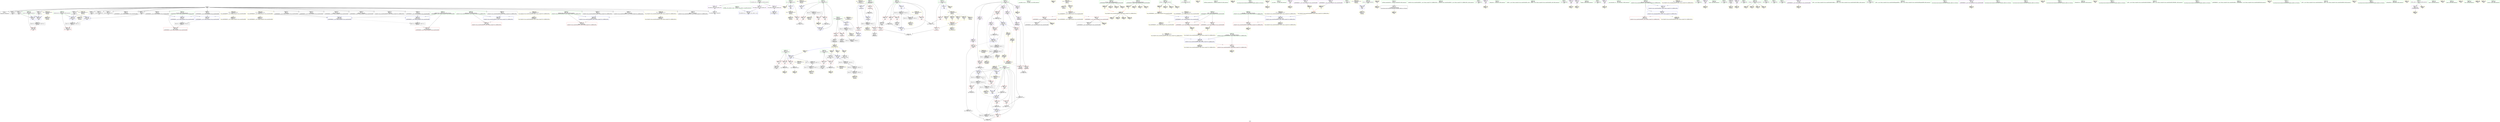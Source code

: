 digraph "SVFG" {
	label="SVFG";

	Node0x5620d63fee70 [shape=record,color=grey,label="{NodeID: 0\nNullPtr}"];
	Node0x5620d63fee70 -> Node0x5620d653d270[style=solid];
	Node0x5620d63fee70 -> Node0x5620d653d370[style=solid];
	Node0x5620d63fee70 -> Node0x5620d653d440[style=solid];
	Node0x5620d63fee70 -> Node0x5620d653d510[style=solid];
	Node0x5620d63fee70 -> Node0x5620d653d5e0[style=solid];
	Node0x5620d63fee70 -> Node0x5620d653d6b0[style=solid];
	Node0x5620d63fee70 -> Node0x5620d653d780[style=solid];
	Node0x5620d63fee70 -> Node0x5620d653d850[style=solid];
	Node0x5620d63fee70 -> Node0x5620d653d920[style=solid];
	Node0x5620d63fee70 -> Node0x5620d653d9f0[style=solid];
	Node0x5620d63fee70 -> Node0x5620d653dac0[style=solid];
	Node0x5620d63fee70 -> Node0x5620d653db90[style=solid];
	Node0x5620d63fee70 -> Node0x5620d653dc60[style=solid];
	Node0x5620d63fee70 -> Node0x5620d653dd30[style=solid];
	Node0x5620d63fee70 -> Node0x5620d653de00[style=solid];
	Node0x5620d63fee70 -> Node0x5620d653ded0[style=solid];
	Node0x5620d63fee70 -> Node0x5620d653dfa0[style=solid];
	Node0x5620d63fee70 -> Node0x5620d653e070[style=solid];
	Node0x5620d63fee70 -> Node0x5620d653e140[style=solid];
	Node0x5620d63fee70 -> Node0x5620d653e210[style=solid];
	Node0x5620d63fee70 -> Node0x5620d653e2e0[style=solid];
	Node0x5620d63fee70 -> Node0x5620d653e3b0[style=solid];
	Node0x5620d63fee70 -> Node0x5620d6543db0[style=solid];
	Node0x5620d6560410 [shape=record,color=yellow,style=double,label="{NodeID: 360\nRETMU(12V_1)\npts\{10 \}\nFun[main]}"];
	Node0x5620d6549930 [shape=record,color=yellow,style=double,label="{NodeID: 277\nARet(218)\nCS[]}"];
	Node0x5620d6549930 -> Node0x5620d653ecd0[style=solid];
	Node0x5620d653e8c0 [shape=record,color=blue,label="{NodeID: 194\n108\<--180\nexn.slot\<--\nmain\n}"];
	Node0x5620d653e8c0 -> Node0x5620d65561b0[style=dashed];
	Node0x5620d653b150 [shape=record,color=purple,label="{NodeID: 111\n201\<--13\narrayidx15\<--p\nmain\n}"];
	Node0x5620d653b150 -> Node0x5620d6542e20[style=solid];
	Node0x5620d653b150 -> Node0x5620d653eb30[style=solid];
	Node0x5620d6539b40 [shape=record,color=green,label="{NodeID: 28\n42\<--43\n__cxx_global_var_init\<--__cxx_global_var_init_field_insensitive\n}"];
	Node0x5620d654d200 [shape=record,color=grey,label="{NodeID: 305\n86 = cmp(81, 85, )\n}"];
	Node0x5620d6546f40 [shape=record,color=yellow,style=double,label="{NodeID: 222\nAPARM(7)\nCS[]}"];
	Node0x5620d6541aa0 [shape=record,color=red,label="{NodeID: 139\n301\<--36\n\<--stdout\n_Z4OPENRKNSt7__cxx1112basic_stringIcSt11char_traitsIcESaIcEEE\n}"];
	Node0x5620d6541aa0 -> Node0x5620d653bc90[style=solid];
	Node0x5620d6541aa0 -> Node0x5620d6546a60[style=solid];
	Node0x5620d653c4f0 [shape=record,color=green,label="{NodeID: 56\n276\<--277\nexn.slot\<--exn.slot_field_insensitive\n_Z4OPENRKNSt7__cxx1112basic_stringIcSt11char_traitsIcESaIcEEE\n}"];
	Node0x5620d653c4f0 -> Node0x5620d6543300[style=solid];
	Node0x5620d653c4f0 -> Node0x5620d653f0e0[style=solid];
	Node0x5620d653c4f0 -> Node0x5620d653f280[style=solid];
	Node0x5620d655e170 [shape=record,color=yellow,style=double,label="{NodeID: 333\n47V_1 = ENCHI(MR_47V_0)\npts\{366 \}\nFun[_ZStplIcSt11char_traitsIcESaIcEENSt7__cxx1112basic_stringIT_T0_T1_EERKS8_PKS5_]}"];
	Node0x5620d655e170 -> Node0x5620d65467f0[style=dashed];
	Node0x5620d655e170 -> Node0x5620d6560220[style=dashed];
	Node0x5620d6548600 [shape=record,color=yellow,style=double,label="{NodeID: 250\nAPARM(274)\nCS[]|{<s0>22}}"];
	Node0x5620d6548600:s0 -> Node0x5620d6549bd0[style=solid,color=red];
	Node0x5620d6543160 [shape=record,color=red,label="{NodeID: 167\n283\<--272\n\<--s.addr\n_Z4OPENRKNSt7__cxx1112basic_stringIcSt11char_traitsIcESaIcEEE\n}"];
	Node0x5620d6543160 -> Node0x5620d65486d0[style=solid];
	Node0x5620d653dd30 [shape=record,color=black,label="{NodeID: 84\n314\<--3\n\<--dummyVal\n_Z4OPENRKNSt7__cxx1112basic_stringIcSt11char_traitsIcESaIcEEE\n}"];
	Node0x5620d653dd30 -> Node0x5620d653f280[style=solid];
	Node0x5620d6537e10 [shape=record,color=green,label="{NodeID: 1\n7\<--1\n__dso_handle\<--dummyObj\nGlob }"];
	Node0x5620d65604f0 [shape=record,color=yellow,style=double,label="{NodeID: 361\nRETMU(2V_1)\npts\{12 \}\nFun[main]}"];
	Node0x5620d65499c0 [shape=record,color=yellow,style=double,label="{NodeID: 278\nARet(255)\nCS[]}"];
	Node0x5620d653e990 [shape=record,color=blue,label="{NodeID: 195\n110\<--182\nehselector.slot\<--\nmain\n}"];
	Node0x5620d653e990 -> Node0x5620d65566b0[style=dashed];
	Node0x5620d653b220 [shape=record,color=purple,label="{NodeID: 112\n211\<--13\narrayidx19\<--p\nmain\n}"];
	Node0x5620d653b220 -> Node0x5620d6542ef0[style=solid];
	Node0x5620d6539c40 [shape=record,color=green,label="{NodeID: 29\n46\<--47\n_ZNSt8ios_base4InitC1Ev\<--_ZNSt8ios_base4InitC1Ev_field_insensitive\n}"];
	Node0x5620d654d380 [shape=record,color=grey,label="{NodeID: 306\n235 = cmp(233, 234, )\n}"];
	Node0x5620d6547010 [shape=record,color=yellow,style=double,label="{NodeID: 223\nAPARM(94)\nCS[]}"];
	Node0x5620d6541b70 [shape=record,color=red,label="{NodeID: 140\n82\<--67\n\<--ret\n_Z8majorityv\n}"];
	Node0x5620d6541b70 -> Node0x5620d653b540[style=solid];
	Node0x5620d653c5c0 [shape=record,color=green,label="{NodeID: 57\n278\<--279\nehselector.slot\<--ehselector.slot_field_insensitive\n_Z4OPENRKNSt7__cxx1112basic_stringIcSt11char_traitsIcESaIcEEE\n}"];
	Node0x5620d653c5c0 -> Node0x5620d65433d0[style=solid];
	Node0x5620d653c5c0 -> Node0x5620d653f1b0[style=solid];
	Node0x5620d653c5c0 -> Node0x5620d653f350[style=solid];
	Node0x5620d655e250 [shape=record,color=yellow,style=double,label="{NodeID: 334\n10V_1 = ENCHI(MR_10V_0)\npts\{1 \}\nFun[main]}"];
	Node0x5620d655e250 -> Node0x5620d6560300[style=dashed];
	Node0x5620d655e250 -> Node0x5620d6561750[style=dashed];
	Node0x5620d65486d0 [shape=record,color=yellow,style=double,label="{NodeID: 251\nAPARM(283)\nCS[]|{<s0>22}}"];
	Node0x5620d65486d0:s0 -> Node0x5620d653f730[style=solid,color=red];
	Node0x5620d6543230 [shape=record,color=red,label="{NodeID: 168\n297\<--272\n\<--s.addr\n_Z4OPENRKNSt7__cxx1112basic_stringIcSt11char_traitsIcESaIcEEE\n}"];
	Node0x5620d6543230 -> Node0x5620d6548ae0[style=solid];
	Node0x5620d653de00 [shape=record,color=black,label="{NodeID: 85\n316\<--3\n\<--dummyVal\n_Z4OPENRKNSt7__cxx1112basic_stringIcSt11char_traitsIcESaIcEEE\n}"];
	Node0x5620d653de00 -> Node0x5620d653f350[style=solid];
	Node0x5620d6537ea0 [shape=record,color=green,label="{NodeID: 2\n9\<--1\n\<--dummyObj\nCan only get source location for instruction, argument, global var or function.}"];
	Node0x5620d65605d0 [shape=record,color=yellow,style=double,label="{NodeID: 362\nRETMU(15V_2)\npts\{16 \}\nFun[main]}"];
	Node0x5620d6549a50 [shape=record,color=yellow,style=double,label="{NodeID: 279\nARet(288)\nCS[]}"];
	Node0x5620d6549a50 -> Node0x5620d6548390[style=solid];
	Node0x5620d653ea60 [shape=record,color=blue,label="{NodeID: 196\n116\<--197\na\<--call13\nmain\n}"];
	Node0x5620d653ea60 -> Node0x5620d6542940[style=dashed];
	Node0x5620d653ea60 -> Node0x5620d6542a10[style=dashed];
	Node0x5620d653ea60 -> Node0x5620d6542ae0[style=dashed];
	Node0x5620d653ea60 -> Node0x5620d65570b0[style=dashed];
	Node0x5620d653b2f0 [shape=record,color=purple,label="{NodeID: 113\n222\<--13\narrayidx23\<--p\nmain\n}"];
	Node0x5620d653b2f0 -> Node0x5620d6542fc0[style=solid];
	Node0x5620d653b2f0 -> Node0x5620d653eda0[style=solid];
	Node0x5620d6539d40 [shape=record,color=green,label="{NodeID: 30\n52\<--53\n__cxa_atexit\<--__cxa_atexit_field_insensitive\n}"];
	Node0x5620d65561b0 [shape=record,color=black,label="{NodeID: 307\nMR_19V_3 = PHI(MR_19V_2, MR_19V_4, )\npts\{109 \}\n}"];
	Node0x5620d65561b0 -> Node0x5620d65421f0[style=dashed];
	Node0x5620d65470e0 [shape=record,color=yellow,style=double,label="{NodeID: 224\nAPARM(246)\nCS[]}"];
	Node0x5620d6541c40 [shape=record,color=red,label="{NodeID: 141\n97\<--67\n\<--ret\n_Z8majorityv\n}"];
	Node0x5620d6541c40 -> Node0x5620d653b610[style=solid];
	Node0x5620d653c690 [shape=record,color=green,label="{NodeID: 58\n280\<--281\nref.tmp2\<--ref.tmp2_field_insensitive\n_Z4OPENRKNSt7__cxx1112basic_stringIcSt11char_traitsIcESaIcEEE\n}"];
	Node0x5620d653c690 -> Node0x5620d6548a10[style=solid];
	Node0x5620d653c690 -> Node0x5620d6548c80[style=solid];
	Node0x5620d653c690 -> Node0x5620d6548d50[style=solid];
	Node0x5620d653c690 -> Node0x5620d6548ef0[style=solid];
	Node0x5620d655e360 [shape=record,color=yellow,style=double,label="{NodeID: 335\n12V_1 = ENCHI(MR_12V_0)\npts\{10 \}\nFun[main]}"];
	Node0x5620d655e360 -> Node0x5620d6541280[style=dashed];
	Node0x5620d655e360 -> Node0x5620d6560410[style=dashed];
	Node0x5620d65487a0 [shape=record,color=yellow,style=double,label="{NodeID: 252\nAPARM(284)\nCS[]|{<s0>22}}"];
	Node0x5620d65487a0:s0 -> Node0x5620d653f850[style=solid,color=red];
	Node0x5620d6543300 [shape=record,color=red,label="{NodeID: 169\n320\<--276\nexn\<--exn.slot\n_Z4OPENRKNSt7__cxx1112basic_stringIcSt11char_traitsIcESaIcEEE\n}"];
	Node0x5620d653ded0 [shape=record,color=black,label="{NodeID: 86\n322\<--3\nlpad.val\<--dummyVal\n_Z4OPENRKNSt7__cxx1112basic_stringIcSt11char_traitsIcESaIcEEE\n}"];
	Node0x5620d6537f30 [shape=record,color=green,label="{NodeID: 3\n17\<--1\n.str\<--dummyObj\nGlob }"];
	Node0x5620d65606b0 [shape=record,color=yellow,style=double,label="{NodeID: 363\nRETMU(17V_2)\npts\{103 \}\nFun[main]}"];
	Node0x5620d6549ae0 [shape=record,color=yellow,style=double,label="{NodeID: 280\nARet(300)\nCS[]}"];
	Node0x5620d6549ae0 -> Node0x5620d65468c0[style=solid];
	Node0x5620d653eb30 [shape=record,color=blue,label="{NodeID: 197\n201\<--203\narrayidx15\<--dec\nmain\n}"];
	Node0x5620d653eb30 -> Node0x5620d6542ef0[style=dashed];
	Node0x5620d653eb30 -> Node0x5620d6542fc0[style=dashed];
	Node0x5620d653eb30 -> Node0x5620d653eda0[style=dashed];
	Node0x5620d653eb30 -> Node0x5620d655ceb0[style=dashed];
	Node0x5620d653eb30 -> Node0x5620d6544830[style=dashed];
	Node0x5620d653eb30 -> Node0x5620d6544a70[style=dashed];
	Node0x5620d653b3c0 [shape=record,color=purple,label="{NodeID: 114\n231\<--13\narrayidx28\<--p\nmain\n}"];
	Node0x5620d653b3c0 -> Node0x5620d6543090[style=solid];
	Node0x5620d6539e40 [shape=record,color=green,label="{NodeID: 31\n51\<--57\n_ZNSt8ios_base4InitD1Ev\<--_ZNSt8ios_base4InitD1Ev_field_insensitive\n}"];
	Node0x5620d6539e40 -> Node0x5620d653e550[style=solid];
	Node0x5620d65566b0 [shape=record,color=black,label="{NodeID: 308\nMR_21V_3 = PHI(MR_21V_2, MR_21V_4, )\npts\{111 \}\n}"];
	Node0x5620d65566b0 -> Node0x5620d65422c0[style=dashed];
	Node0x5620d65471b0 [shape=record,color=yellow,style=double,label="{NodeID: 225\nAPARM(242)\nCS[]}"];
	Node0x5620d6541d10 [shape=record,color=red,label="{NodeID: 142\n74\<--69\n\<--i\n_Z8majorityv\n}"];
	Node0x5620d6541d10 -> Node0x5620d654ca80[style=solid];
	Node0x5620d653c760 [shape=record,color=green,label="{NodeID: 59\n286\<--287\n_ZStplIcSt11char_traitsIcESaIcEENSt7__cxx1112basic_stringIT_T0_T1_EERKS8_PKS5_\<--_ZStplIcSt11char_traitsIcESaIcEENSt7__cxx1112basic_stringIT_T0_T1_EERKS8_PKS5__field_insensitive\n}"];
	Node0x5620d655e440 [shape=record,color=yellow,style=double,label="{NodeID: 336\n2V_1 = ENCHI(MR_2V_0)\npts\{12 \}\nFun[main]}"];
	Node0x5620d655e440 -> Node0x5620d6541420[style=dashed];
	Node0x5620d655e440 -> Node0x5620d65604f0[style=dashed];
	Node0x5620d655e440 -> Node0x5620d6561510[style=dashed];
	Node0x5620d655e440 -> Node0x5620d65618b0[style=dashed];
	Node0x5620d655e440 -> Node0x5620d65446d0[style=dashed];
	Node0x5620d655e440 -> Node0x5620d6544910[style=dashed];
	Node0x5620d6548870 [shape=record,color=yellow,style=double,label="{NodeID: 253\nAPARM(274)\nCS[]}"];
	Node0x5620d65433d0 [shape=record,color=red,label="{NodeID: 170\n321\<--278\nsel\<--ehselector.slot\n_Z4OPENRKNSt7__cxx1112basic_stringIcSt11char_traitsIcESaIcEEE\n}"];
	Node0x5620d653dfa0 [shape=record,color=black,label="{NodeID: 87\n323\<--3\nlpad.val7\<--dummyVal\n_Z4OPENRKNSt7__cxx1112basic_stringIcSt11char_traitsIcESaIcEEE\n}"];
	Node0x5620d6537fc0 [shape=record,color=green,label="{NodeID: 4\n19\<--1\n.str.1\<--dummyObj\nGlob }"];
	Node0x5620d6560790 [shape=record,color=yellow,style=double,label="{NodeID: 364\nRETMU(19V_1)\npts\{109 \}\nFun[main]}"];
	Node0x5620d6549bd0 [shape=record,color=yellow,style=double,label="{NodeID: 281\nFPARM(354)\nFun[_ZStplIcSt11char_traitsIcESaIcEENSt7__cxx1112basic_stringIT_T0_T1_EERKS8_PKS5_]}"];
	Node0x5620d6549bd0 -> Node0x5620d6546b30[style=solid];
	Node0x5620d6549bd0 -> Node0x5620d6548fc0[style=solid];
	Node0x5620d6549bd0 -> Node0x5620d6549160[style=solid];
	Node0x5620d6549bd0 -> Node0x5620d6549230[style=solid];
	Node0x5620d653ec00 [shape=record,color=blue,label="{NodeID: 198\n15\<--207\ntotal\<--dec16\nmain\n}"];
	Node0x5620d653ec00 -> Node0x5620d6541760[style=dashed];
	Node0x5620d653ec00 -> Node0x5620d6541830[style=dashed];
	Node0x5620d653ec00 -> Node0x5620d653ee70[style=dashed];
	Node0x5620d653ec00 -> Node0x5620d655c4b0[style=dashed];
	Node0x5620d6540740 [shape=record,color=purple,label="{NodeID: 115\n124\<--17\n\<--.str\nmain\n}"];
	Node0x5620d6540740 -> Node0x5620d65475c0[style=solid];
	Node0x5620d6539f40 [shape=record,color=green,label="{NodeID: 32\n64\<--65\n_Z8majorityv\<--_Z8majorityv_field_insensitive\n}"];
	Node0x5620d6556bb0 [shape=record,color=black,label="{NodeID: 309\nMR_15V_6 = PHI(MR_15V_9, MR_15V_4, )\npts\{16 \}\n}"];
	Node0x5620d6556bb0 -> Node0x5620d65415c0[style=dashed];
	Node0x5620d6556bb0 -> Node0x5620d6541690[style=dashed];
	Node0x5620d6556bb0 -> Node0x5620d653ec00[style=dashed];
	Node0x5620d6556bb0 -> Node0x5620d6558eb0[style=dashed];
	Node0x5620d6547280 [shape=record,color=yellow,style=double,label="{NodeID: 226\nAPARM(245)\nCS[]}"];
	Node0x5620d6541de0 [shape=record,color=red,label="{NodeID: 143\n78\<--69\n\<--i\n_Z8majorityv\n}"];
	Node0x5620d6541de0 -> Node0x5620d653e650[style=solid];
	Node0x5620d653c860 [shape=record,color=green,label="{NodeID: 60\n289\<--290\n_ZNKSt7__cxx1112basic_stringIcSt11char_traitsIcESaIcEE5c_strEv\<--_ZNKSt7__cxx1112basic_stringIcSt11char_traitsIcESaIcEE5c_strEv_field_insensitive\n}"];
	Node0x5620d655e520 [shape=record,color=yellow,style=double,label="{NodeID: 337\n15V_1 = ENCHI(MR_15V_0)\npts\{16 \}\nFun[main]}"];
	Node0x5620d655e520 -> Node0x5620d6558eb0[style=dashed];
	Node0x5620d6548940 [shape=record,color=yellow,style=double,label="{NodeID: 254\nAPARM(274)\nCS[]}"];
	Node0x5620d65434a0 [shape=record,color=red,label="{NodeID: 171\n371\<--357\n\<--__lhs.addr\n_ZStplIcSt11char_traitsIcESaIcEENSt7__cxx1112basic_stringIT_T0_T1_EERKS8_PKS5_\n}"];
	Node0x5620d65434a0 -> Node0x5620d6549090[style=solid];
	Node0x5620d653e070 [shape=record,color=black,label="{NodeID: 88\n383\<--3\n\<--dummyVal\n_ZStplIcSt11char_traitsIcESaIcEENSt7__cxx1112basic_stringIT_T0_T1_EERKS8_PKS5_\n}"];
	Node0x5620d6538800 [shape=record,color=green,label="{NodeID: 5\n21\<--1\n.str.2\<--dummyObj\nGlob }"];
	Node0x5620d6560870 [shape=record,color=yellow,style=double,label="{NodeID: 365\nRETMU(21V_1)\npts\{111 \}\nFun[main]}"];
	Node0x5620d653f730 [shape=record,color=yellow,style=double,label="{NodeID: 282\nFPARM(355)\nFun[_ZStplIcSt11char_traitsIcESaIcEENSt7__cxx1112basic_stringIT_T0_T1_EERKS8_PKS5_]}"];
	Node0x5620d653f730 -> Node0x5620d653f420[style=solid];
	Node0x5620d653ecd0 [shape=record,color=blue,label="{NodeID: 199\n118\<--218\nb\<--call21\nmain\n}"];
	Node0x5620d653ecd0 -> Node0x5620d6542bb0[style=dashed];
	Node0x5620d653ecd0 -> Node0x5620d6542c80[style=dashed];
	Node0x5620d653ecd0 -> Node0x5620d655c9b0[style=dashed];
	Node0x5620d65407d0 [shape=record,color=purple,label="{NodeID: 116\n137\<--19\n\<--.str.1\nmain\n}"];
	Node0x5620d65407d0 -> Node0x5620d6547aa0[style=solid];
	Node0x5620d653a040 [shape=record,color=green,label="{NodeID: 33\n67\<--68\nret\<--ret_field_insensitive\n_Z8majorityv\n}"];
	Node0x5620d653a040 -> Node0x5620d6541b70[style=solid];
	Node0x5620d653a040 -> Node0x5620d6541c40[style=solid];
	Node0x5620d653a040 -> Node0x5620d6543eb0[style=solid];
	Node0x5620d653a040 -> Node0x5620d6544050[style=solid];
	Node0x5620d65570b0 [shape=record,color=black,label="{NodeID: 310\nMR_27V_3 = PHI(MR_27V_4, MR_27V_2, )\npts\{117 \}\n}"];
	Node0x5620d65570b0 -> Node0x5620d653ea60[style=dashed];
	Node0x5620d65570b0 -> Node0x5620d6559db0[style=dashed];
	Node0x5620d6547350 [shape=record,color=yellow,style=double,label="{NodeID: 227\nAPARM(251)\nCS[]}"];
	Node0x5620d6541eb0 [shape=record,color=red,label="{NodeID: 144\n88\<--69\n\<--i\n_Z8majorityv\n}"];
	Node0x5620d6541eb0 -> Node0x5620d6544050[style=solid];
	Node0x5620d653c960 [shape=record,color=green,label="{NodeID: 61\n294\<--295\nfreopen\<--freopen_field_insensitive\n}"];
	Node0x5620d655e600 [shape=record,color=yellow,style=double,label="{NodeID: 338\n17V_1 = ENCHI(MR_17V_0)\npts\{103 \}\nFun[main]}"];
	Node0x5620d655e600 -> Node0x5620d65441f0[style=dashed];
	Node0x5620d6548a10 [shape=record,color=yellow,style=double,label="{NodeID: 255\nAPARM(280)\nCS[]|{<s0>26}}"];
	Node0x5620d6548a10:s0 -> Node0x5620d6549bd0[style=solid,color=red];
	Node0x5620d6543570 [shape=record,color=red,label="{NodeID: 172\n375\<--359\n\<--__rhs.addr\n_ZStplIcSt11char_traitsIcESaIcEENSt7__cxx1112basic_stringIT_T0_T1_EERKS8_PKS5_\n}"];
	Node0x5620d6543570 -> Node0x5620d6546c00[style=solid];
	Node0x5620d653e140 [shape=record,color=black,label="{NodeID: 89\n384\<--3\n\<--dummyVal\n_ZStplIcSt11char_traitsIcESaIcEENSt7__cxx1112basic_stringIT_T0_T1_EERKS8_PKS5_\n}"];
	Node0x5620d653e140 -> Node0x5620d6546720[style=solid];
	Node0x5620d6538890 [shape=record,color=green,label="{NodeID: 6\n23\<--1\n.str.3\<--dummyObj\nGlob }"];
	Node0x5620d6560950 [shape=record,color=yellow,style=double,label="{NodeID: 366\nRETMU(23V_3)\npts\{113 \}\nFun[main]}"];
	Node0x5620d653f850 [shape=record,color=yellow,style=double,label="{NodeID: 283\nFPARM(356)\nFun[_ZStplIcSt11char_traitsIcESaIcEENSt7__cxx1112basic_stringIT_T0_T1_EERKS8_PKS5_]}"];
	Node0x5620d653f850 -> Node0x5620d653f4f0[style=solid];
	Node0x5620d653eda0 [shape=record,color=blue,label="{NodeID: 200\n222\<--224\narrayidx23\<--dec24\nmain\n}"];
	Node0x5620d653eda0 -> Node0x5620d6543090[style=dashed];
	Node0x5620d653eda0 -> Node0x5620d655ceb0[style=dashed];
	Node0x5620d653eda0 -> Node0x5620d6561670[style=dashed];
	Node0x5620d6540860 [shape=record,color=purple,label="{NodeID: 117\n148\<--19\n\<--.str.1\nmain\n}"];
	Node0x5620d6540860 -> Node0x5620d6547c40[style=solid];
	Node0x5620d653a110 [shape=record,color=green,label="{NodeID: 34\n69\<--70\ni\<--i_field_insensitive\n_Z8majorityv\n}"];
	Node0x5620d653a110 -> Node0x5620d6541d10[style=solid];
	Node0x5620d653a110 -> Node0x5620d6541de0[style=solid];
	Node0x5620d653a110 -> Node0x5620d6541eb0[style=solid];
	Node0x5620d653a110 -> Node0x5620d6541f80[style=solid];
	Node0x5620d653a110 -> Node0x5620d6543f80[style=solid];
	Node0x5620d653a110 -> Node0x5620d6544120[style=solid];
	Node0x5620d65575b0 [shape=record,color=black,label="{NodeID: 311\nMR_29V_3 = PHI(MR_29V_5, MR_29V_2, )\npts\{119 \}\n}"];
	Node0x5620d65575b0 -> Node0x5620d653ecd0[style=dashed];
	Node0x5620d65575b0 -> Node0x5620d655a2b0[style=dashed];
	Node0x5620d65575b0 -> Node0x5620d655c9b0[style=dashed];
	Node0x5620d6547420 [shape=record,color=yellow,style=double,label="{NodeID: 228\nAPARM(250)\nCS[]}"];
	Node0x5620d6541f80 [shape=record,color=red,label="{NodeID: 145\n92\<--69\n\<--i\n_Z8majorityv\n}"];
	Node0x5620d6541f80 -> Node0x5620d6540290[style=solid];
	Node0x5620d653ca60 [shape=record,color=green,label="{NodeID: 62\n331\<--332\n__gxx_personality_v0\<--__gxx_personality_v0_field_insensitive\n}"];
	Node0x5620d655e6e0 [shape=record,color=yellow,style=double,label="{NodeID: 339\n19V_1 = ENCHI(MR_19V_0)\npts\{109 \}\nFun[main]}"];
	Node0x5620d655e6e0 -> Node0x5620d653e720[style=dashed];
	Node0x5620d655e6e0 -> Node0x5620d653e8c0[style=dashed];
	Node0x5620d655e6e0 -> Node0x5620d6560790[style=dashed];
	Node0x5620d6548ae0 [shape=record,color=yellow,style=double,label="{NodeID: 256\nAPARM(297)\nCS[]|{<s0>26}}"];
	Node0x5620d6548ae0:s0 -> Node0x5620d653f730[style=solid,color=red];
	Node0x5620d6543640 [shape=record,color=red,label="{NodeID: 173\n381\<--361\nnrvo.val\<--nrvo\n_ZStplIcSt11char_traitsIcESaIcEENSt7__cxx1112basic_stringIT_T0_T1_EERKS8_PKS5_\n}"];
	Node0x5620d653e210 [shape=record,color=black,label="{NodeID: 90\n386\<--3\n\<--dummyVal\n_ZStplIcSt11char_traitsIcESaIcEENSt7__cxx1112basic_stringIT_T0_T1_EERKS8_PKS5_\n}"];
	Node0x5620d653e210 -> Node0x5620d65467f0[style=solid];
	Node0x5620d6538920 [shape=record,color=green,label="{NodeID: 7\n25\<--1\n.str.4\<--dummyObj\nGlob }"];
	Node0x5620d6560a30 [shape=record,color=yellow,style=double,label="{NodeID: 367\nRETMU(25V_2)\npts\{115 \}\nFun[main]}"];
	Node0x5620d653f970 [shape=record,color=yellow,style=double,label="{NodeID: 284\nFPARM(271)\nFun[_Z4OPENRKNSt7__cxx1112basic_stringIcSt11char_traitsIcESaIcEEE]}"];
	Node0x5620d653f970 -> Node0x5620d653f010[style=solid];
	Node0x5620d653ee70 [shape=record,color=blue,label="{NodeID: 201\n15\<--227\ntotal\<--dec25\nmain\n}"];
	Node0x5620d653ee70 -> Node0x5620d6541900[style=dashed];
	Node0x5620d653ee70 -> Node0x5620d655c4b0[style=dashed];
	Node0x5620d6540930 [shape=record,color=purple,label="{NodeID: 118\n159\<--19\n\<--.str.1\nmain\n}"];
	Node0x5620d6540930 -> Node0x5620d6547de0[style=solid];
	Node0x5620d653a1e0 [shape=record,color=green,label="{NodeID: 35\n99\<--100\nmain\<--main_field_insensitive\n}"];
	Node0x5620d6557ab0 [shape=record,color=black,label="{NodeID: 312\nMR_8V_3 = PHI(MR_8V_6, MR_8V_2, )\npts\{140000 \}\n}"];
	Node0x5620d6557ab0 -> Node0x5620d6542e20[style=dashed];
	Node0x5620d6557ab0 -> Node0x5620d653eb30[style=dashed];
	Node0x5620d6557ab0 -> Node0x5620d655a7b0[style=dashed];
	Node0x5620d6557ab0 -> Node0x5620d6561a10[style=dashed];
	Node0x5620d65474f0 [shape=record,color=yellow,style=double,label="{NodeID: 229\nAPARM(104)\nCS[]}"];
	Node0x5620d6542050 [shape=record,color=red,label="{NodeID: 146\n81\<--80\n\<--arrayidx\n_Z8majorityv\n}"];
	Node0x5620d6542050 -> Node0x5620d654d200[style=solid];
	Node0x5620d653cb60 [shape=record,color=green,label="{NodeID: 63\n357\<--358\n__lhs.addr\<--__lhs.addr_field_insensitive\n_ZStplIcSt11char_traitsIcESaIcEENSt7__cxx1112basic_stringIT_T0_T1_EERKS8_PKS5_\n}"];
	Node0x5620d653cb60 -> Node0x5620d65434a0[style=solid];
	Node0x5620d653cb60 -> Node0x5620d653f420[style=solid];
	Node0x5620d655e7c0 [shape=record,color=yellow,style=double,label="{NodeID: 340\n21V_1 = ENCHI(MR_21V_0)\npts\{111 \}\nFun[main]}"];
	Node0x5620d655e7c0 -> Node0x5620d653e7f0[style=dashed];
	Node0x5620d655e7c0 -> Node0x5620d653e990[style=dashed];
	Node0x5620d655e7c0 -> Node0x5620d6560870[style=dashed];
	Node0x5620d6548bb0 [shape=record,color=yellow,style=double,label="{NodeID: 257\nAPARM(298)\nCS[]|{<s0>26}}"];
	Node0x5620d6548bb0:s0 -> Node0x5620d653f850[style=solid,color=red];
	Node0x5620d6543710 [shape=record,color=red,label="{NodeID: 174\n393\<--363\nexn\<--exn.slot\n_ZStplIcSt11char_traitsIcESaIcEENSt7__cxx1112basic_stringIT_T0_T1_EERKS8_PKS5_\n}"];
	Node0x5620d653e2e0 [shape=record,color=black,label="{NodeID: 91\n395\<--3\nlpad.val\<--dummyVal\n_ZStplIcSt11char_traitsIcESaIcEENSt7__cxx1112basic_stringIT_T0_T1_EERKS8_PKS5_\n}"];
	Node0x5620d65389b0 [shape=record,color=green,label="{NodeID: 8\n27\<--1\n.str.5\<--dummyObj\nGlob }"];
	Node0x5620d6560b10 [shape=record,color=yellow,style=double,label="{NodeID: 368\nRETMU(27V_2)\npts\{117 \}\nFun[main]}"];
	Node0x5620d653fa30 [shape=record,color=yellow,style=double,label="{NodeID: 285\nFRet(101)\nFun[main]}"];
	Node0x5620d653ef40 [shape=record,color=blue,label="{NodeID: 202\n112\<--261\nitc\<--inc40\nmain\n}"];
	Node0x5620d653ef40 -> Node0x5620d65593b0[style=dashed];
	Node0x5620d6540a00 [shape=record,color=purple,label="{NodeID: 119\n189\<--21\n\<--.str.2\nmain\n}"];
	Node0x5620d6540a00 -> Node0x5620d6548120[style=solid];
	Node0x5620d653a2e0 [shape=record,color=green,label="{NodeID: 36\n102\<--103\nretval\<--retval_field_insensitive\nmain\n}"];
	Node0x5620d653a2e0 -> Node0x5620d65441f0[style=solid];
	Node0x5620d6557fb0 [shape=record,color=black,label="{NodeID: 313\nMR_4V_3 = PHI(MR_4V_5, MR_4V_2, )\npts\{68 \}\n}"];
	Node0x5620d6557fb0 -> Node0x5620d6541b70[style=dashed];
	Node0x5620d6557fb0 -> Node0x5620d6541c40[style=dashed];
	Node0x5620d6557fb0 -> Node0x5620d6544050[style=dashed];
	Node0x5620d6557fb0 -> Node0x5620d65589b0[style=dashed];
	Node0x5620d6557fb0 -> Node0x5620d6561270[style=dashed];
	Node0x5620d65475c0 [shape=record,color=yellow,style=double,label="{NodeID: 230\nAPARM(124)\nCS[]}"];
	Node0x5620d6542120 [shape=record,color=red,label="{NodeID: 147\n85\<--84\n\<--arrayidx2\n_Z8majorityv\n}"];
	Node0x5620d6542120 -> Node0x5620d654d200[style=solid];
	Node0x5620d653cc30 [shape=record,color=green,label="{NodeID: 64\n359\<--360\n__rhs.addr\<--__rhs.addr_field_insensitive\n_ZStplIcSt11char_traitsIcESaIcEENSt7__cxx1112basic_stringIT_T0_T1_EERKS8_PKS5_\n}"];
	Node0x5620d653cc30 -> Node0x5620d6543570[style=solid];
	Node0x5620d653cc30 -> Node0x5620d653f4f0[style=solid];
	Node0x5620d655e8a0 [shape=record,color=yellow,style=double,label="{NodeID: 341\n23V_1 = ENCHI(MR_23V_0)\npts\{113 \}\nFun[main]}"];
	Node0x5620d655e8a0 -> Node0x5620d65442c0[style=dashed];
	Node0x5620d6548c80 [shape=record,color=yellow,style=double,label="{NodeID: 258\nAPARM(280)\nCS[]}"];
	Node0x5620d65437e0 [shape=record,color=red,label="{NodeID: 175\n394\<--365\nsel\<--ehselector.slot\n_ZStplIcSt11char_traitsIcESaIcEENSt7__cxx1112basic_stringIT_T0_T1_EERKS8_PKS5_\n}"];
	Node0x5620d653e3b0 [shape=record,color=black,label="{NodeID: 92\n396\<--3\nlpad.val1\<--dummyVal\n_ZStplIcSt11char_traitsIcESaIcEENSt7__cxx1112basic_stringIT_T0_T1_EERKS8_PKS5_\n}"];
	Node0x5620d6538a40 [shape=record,color=green,label="{NodeID: 9\n29\<--1\n.str.6\<--dummyObj\nGlob }"];
	Node0x5620d6560bf0 [shape=record,color=yellow,style=double,label="{NodeID: 369\nRETMU(29V_2)\npts\{119 \}\nFun[main]}"];
	Node0x5620d653ff90 [shape=record,color=yellow,style=double,label="{NodeID: 286\nFRet(66)\nFun[_Z8majorityv]|{<s0>14|<s1>15|<s2>16|<s3>17}}"];
	Node0x5620d653ff90:s0 -> Node0x5620d6549810[style=solid,color=blue];
	Node0x5620d653ff90:s1 -> Node0x5620d65498a0[style=solid,color=blue];
	Node0x5620d653ff90:s2 -> Node0x5620d6549930[style=solid,color=blue];
	Node0x5620d653ff90:s3 -> Node0x5620d6549420[style=solid,color=blue];
	Node0x5620d653f010 [shape=record,color=blue,label="{NodeID: 203\n272\<--271\ns.addr\<--s\n_Z4OPENRKNSt7__cxx1112basic_stringIcSt11char_traitsIcESaIcEEE\n}"];
	Node0x5620d653f010 -> Node0x5620d6543160[style=dashed];
	Node0x5620d653f010 -> Node0x5620d6543230[style=dashed];
	Node0x5620d653f010 -> Node0x5620d6560ec0[style=dashed];
	Node0x5620d6540ad0 [shape=record,color=purple,label="{NodeID: 120\n246\<--23\n\<--.str.3\nmain\n}"];
	Node0x5620d6540ad0 -> Node0x5620d65470e0[style=solid];
	Node0x5620d653a3b0 [shape=record,color=green,label="{NodeID: 37\n104\<--105\nref.tmp\<--ref.tmp_field_insensitive\nmain\n}"];
	Node0x5620d653a3b0 -> Node0x5620d65474f0[style=solid];
	Node0x5620d653a3b0 -> Node0x5620d6547830[style=solid];
	Node0x5620d653a3b0 -> Node0x5620d6547900[style=solid];
	Node0x5620d653a3b0 -> Node0x5620d6547f80[style=solid];
	Node0x5620d65584b0 [shape=record,color=black,label="{NodeID: 314\nMR_6V_3 = PHI(MR_6V_4, MR_6V_2, )\npts\{70 \}\n}"];
	Node0x5620d65584b0 -> Node0x5620d6541d10[style=dashed];
	Node0x5620d65584b0 -> Node0x5620d6541de0[style=dashed];
	Node0x5620d65584b0 -> Node0x5620d6541eb0[style=dashed];
	Node0x5620d65584b0 -> Node0x5620d6541f80[style=dashed];
	Node0x5620d65584b0 -> Node0x5620d6544120[style=dashed];
	Node0x5620d65584b0 -> Node0x5620d6561350[style=dashed];
	Node0x5620d6547690 [shape=record,color=yellow,style=double,label="{NodeID: 231\nAPARM(106)\nCS[]}"];
	Node0x5620d65421f0 [shape=record,color=red,label="{NodeID: 148\n265\<--108\nexn\<--exn.slot\nmain\n}"];
	Node0x5620d653cd00 [shape=record,color=green,label="{NodeID: 65\n361\<--362\nnrvo\<--nrvo_field_insensitive\n_ZStplIcSt11char_traitsIcESaIcEENSt7__cxx1112basic_stringIT_T0_T1_EERKS8_PKS5_\n}"];
	Node0x5620d653cd00 -> Node0x5620d6543640[style=solid];
	Node0x5620d653cd00 -> Node0x5620d653f5c0[style=solid];
	Node0x5620d653cd00 -> Node0x5620d653f690[style=solid];
	Node0x5620d655e980 [shape=record,color=yellow,style=double,label="{NodeID: 342\n25V_1 = ENCHI(MR_25V_0)\npts\{115 \}\nFun[main]}"];
	Node0x5620d655e980 -> Node0x5620d65598b0[style=dashed];
	Node0x5620d6548d50 [shape=record,color=yellow,style=double,label="{NodeID: 259\nAPARM(280)\nCS[]}"];
	Node0x5620d65438b0 [shape=record,color=blue,label="{NodeID: 176\n8\<--9\nntc\<--\nGlob }"];
	Node0x5620d65438b0 -> Node0x5620d655e360[style=dashed];
	Node0x5620d653e480 [shape=record,color=black,label="{NodeID: 93\n101\<--9\nmain_ret\<--\nmain\n}"];
	Node0x5620d653e480 -> Node0x5620d653fa30[style=solid];
	Node0x5620d6538ad0 [shape=record,color=green,label="{NodeID: 10\n31\<--1\nstdin\<--dummyObj\nGlob }"];
	Node0x5620d6560cd0 [shape=record,color=yellow,style=double,label="{NodeID: 370\nRETMU(8V_2)\npts\{140000 \}\nFun[main]}"];
	Node0x5620d6540110 [shape=record,color=grey,label="{NodeID: 287\n250 = Binary(243, 249, )\n}"];
	Node0x5620d6540110 -> Node0x5620d6547420[style=solid];
	Node0x5620d653f0e0 [shape=record,color=blue,label="{NodeID: 204\n276\<--307\nexn.slot\<--\n_Z4OPENRKNSt7__cxx1112basic_stringIcSt11char_traitsIcESaIcEEE\n}"];
	Node0x5620d653f0e0 -> Node0x5620d655b9c0[style=dashed];
	Node0x5620d6540ba0 [shape=record,color=purple,label="{NodeID: 121\n251\<--25\n\<--.str.4\nmain\n}"];
	Node0x5620d6540ba0 -> Node0x5620d6547350[style=solid];
	Node0x5620d653a480 [shape=record,color=green,label="{NodeID: 38\n106\<--107\nref.tmp1\<--ref.tmp1_field_insensitive\nmain\n}"];
	Node0x5620d653a480 -> Node0x5620d6547690[style=solid];
	Node0x5620d653a480 -> Node0x5620d6547760[style=solid];
	Node0x5620d653a480 -> Node0x5620d65479d0[style=solid];
	Node0x5620d653a480 -> Node0x5620d6548050[style=solid];
	Node0x5620d65589b0 [shape=record,color=black,label="{NodeID: 315\nMR_4V_5 = PHI(MR_4V_4, MR_4V_3, )\npts\{68 \}\n}"];
	Node0x5620d65589b0 -> Node0x5620d6557fb0[style=dashed];
	Node0x5620d6547760 [shape=record,color=yellow,style=double,label="{NodeID: 232\nAPARM(106)\nCS[]}"];
	Node0x5620d65422c0 [shape=record,color=red,label="{NodeID: 149\n266\<--110\nsel\<--ehselector.slot\nmain\n}"];
	Node0x5620d653cdd0 [shape=record,color=green,label="{NodeID: 66\n363\<--364\nexn.slot\<--exn.slot_field_insensitive\n_ZStplIcSt11char_traitsIcESaIcEENSt7__cxx1112basic_stringIT_T0_T1_EERKS8_PKS5_\n}"];
	Node0x5620d653cdd0 -> Node0x5620d6543710[style=solid];
	Node0x5620d653cdd0 -> Node0x5620d6546720[style=solid];
	Node0x5620d655ea60 [shape=record,color=yellow,style=double,label="{NodeID: 343\n27V_1 = ENCHI(MR_27V_0)\npts\{117 \}\nFun[main]}"];
	Node0x5620d655ea60 -> Node0x5620d6559db0[style=dashed];
	Node0x5620d6548e20 [shape=record,color=yellow,style=double,label="{NodeID: 260\nAPARM(274)\nCS[]}"];
	Node0x5620d65439b0 [shape=record,color=blue,label="{NodeID: 177\n11\<--9\nn\<--\nGlob }"];
	Node0x5620d65439b0 -> Node0x5620d655e440[style=dashed];
	Node0x5620d653e550 [shape=record,color=black,label="{NodeID: 94\n50\<--51\n\<--_ZNSt8ios_base4InitD1Ev\nCan only get source location for instruction, argument, global var or function.}"];
	Node0x5620d653e550 -> Node0x5620d6546da0[style=solid];
	Node0x5620d6538b60 [shape=record,color=green,label="{NodeID: 11\n32\<--1\n.str.7\<--dummyObj\nGlob }"];
	Node0x5620d6560db0 [shape=record,color=yellow,style=double,label="{NodeID: 371\nRETMU(10V_1)\npts\{1 \}\nFun[_Z4OPENRKNSt7__cxx1112basic_stringIcSt11char_traitsIcESaIcEEE]}"];
	Node0x5620d6540290 [shape=record,color=grey,label="{NodeID: 288\n93 = Binary(92, 94, )\n}"];
	Node0x5620d6540290 -> Node0x5620d6544120[style=solid];
	Node0x5620d653f1b0 [shape=record,color=blue,label="{NodeID: 205\n278\<--309\nehselector.slot\<--\n_Z4OPENRKNSt7__cxx1112basic_stringIcSt11char_traitsIcESaIcEEE\n}"];
	Node0x5620d653f1b0 -> Node0x5620d655acb0[style=dashed];
	Node0x5620d6540c70 [shape=record,color=purple,label="{NodeID: 122\n284\<--27\n\<--.str.5\n_Z4OPENRKNSt7__cxx1112basic_stringIcSt11char_traitsIcESaIcEEE\n}"];
	Node0x5620d6540c70 -> Node0x5620d65487a0[style=solid];
	Node0x5620d653a550 [shape=record,color=green,label="{NodeID: 39\n108\<--109\nexn.slot\<--exn.slot_field_insensitive\nmain\n}"];
	Node0x5620d653a550 -> Node0x5620d65421f0[style=solid];
	Node0x5620d653a550 -> Node0x5620d653e720[style=solid];
	Node0x5620d653a550 -> Node0x5620d653e8c0[style=solid];
	Node0x5620d6558eb0 [shape=record,color=black,label="{NodeID: 316\nMR_15V_2 = PHI(MR_15V_6, MR_15V_1, )\npts\{16 \}\n}"];
	Node0x5620d6558eb0 -> Node0x5620d6544390[style=dashed];
	Node0x5620d6558eb0 -> Node0x5620d65605d0[style=dashed];
	Node0x5620d6547830 [shape=record,color=yellow,style=double,label="{NodeID: 233\nAPARM(104)\nCS[]|{<s0>5}}"];
	Node0x5620d6547830:s0 -> Node0x5620d653f970[style=solid,color=red];
	Node0x5620d6542390 [shape=record,color=red,label="{NodeID: 150\n143\<--112\n\<--itc\nmain\n}"];
	Node0x5620d6542390 -> Node0x5620d654cf00[style=solid];
	Node0x5620d653cea0 [shape=record,color=green,label="{NodeID: 67\n365\<--366\nehselector.slot\<--ehselector.slot_field_insensitive\n_ZStplIcSt11char_traitsIcESaIcEENSt7__cxx1112basic_stringIT_T0_T1_EERKS8_PKS5_\n}"];
	Node0x5620d653cea0 -> Node0x5620d65437e0[style=solid];
	Node0x5620d653cea0 -> Node0x5620d65467f0[style=solid];
	Node0x5620d655eb40 [shape=record,color=yellow,style=double,label="{NodeID: 344\n29V_1 = ENCHI(MR_29V_0)\npts\{119 \}\nFun[main]}"];
	Node0x5620d655eb40 -> Node0x5620d655a2b0[style=dashed];
	Node0x5620d6548ef0 [shape=record,color=yellow,style=double,label="{NodeID: 261\nAPARM(280)\nCS[]}"];
	Node0x5620d6543ab0 [shape=record,color=blue,label="{NodeID: 178\n15\<--9\ntotal\<--\nGlob }"];
	Node0x5620d6543ab0 -> Node0x5620d655e520[style=dashed];
	Node0x5620d653e650 [shape=record,color=black,label="{NodeID: 95\n79\<--78\nidxprom\<--\n_Z8majorityv\n}"];
	Node0x5620d6538bf0 [shape=record,color=green,label="{NodeID: 12\n34\<--1\n.str.8\<--dummyObj\nGlob }"];
	Node0x5620d6560ec0 [shape=record,color=yellow,style=double,label="{NodeID: 372\nRETMU(33V_2)\npts\{273 \}\nFun[_Z4OPENRKNSt7__cxx1112basic_stringIcSt11char_traitsIcESaIcEEE]}"];
	Node0x5620d6540410 [shape=record,color=grey,label="{NodeID: 289\n213 = Binary(212, 214, )\n}"];
	Node0x5620d6540410 -> Node0x5620d654d080[style=solid];
	Node0x5620d653f280 [shape=record,color=blue,label="{NodeID: 206\n276\<--314\nexn.slot\<--\n_Z4OPENRKNSt7__cxx1112basic_stringIcSt11char_traitsIcESaIcEEE\n}"];
	Node0x5620d653f280 -> Node0x5620d655b9c0[style=dashed];
	Node0x5620d6540d40 [shape=record,color=purple,label="{NodeID: 123\n292\<--29\n\<--.str.6\n_Z4OPENRKNSt7__cxx1112basic_stringIcSt11char_traitsIcESaIcEEE\n}"];
	Node0x5620d6540d40 -> Node0x5620d6548460[style=solid];
	Node0x5620d653a620 [shape=record,color=green,label="{NodeID: 40\n110\<--111\nehselector.slot\<--ehselector.slot_field_insensitive\nmain\n}"];
	Node0x5620d653a620 -> Node0x5620d65422c0[style=solid];
	Node0x5620d653a620 -> Node0x5620d653e7f0[style=solid];
	Node0x5620d653a620 -> Node0x5620d653e990[style=solid];
	Node0x5620d65593b0 [shape=record,color=black,label="{NodeID: 317\nMR_23V_3 = PHI(MR_23V_4, MR_23V_2, )\npts\{113 \}\n}"];
	Node0x5620d65593b0 -> Node0x5620d6542390[style=dashed];
	Node0x5620d65593b0 -> Node0x5620d6542460[style=dashed];
	Node0x5620d65593b0 -> Node0x5620d6542530[style=dashed];
	Node0x5620d65593b0 -> Node0x5620d653ef40[style=dashed];
	Node0x5620d65593b0 -> Node0x5620d6560950[style=dashed];
	Node0x5620d6547900 [shape=record,color=yellow,style=double,label="{NodeID: 234\nAPARM(104)\nCS[]}"];
	Node0x5620d6542460 [shape=record,color=red,label="{NodeID: 151\n188\<--112\n\<--itc\nmain\n}"];
	Node0x5620d6542460 -> Node0x5620d65481f0[style=solid];
	Node0x5620d653cf70 [shape=record,color=green,label="{NodeID: 68\n373\<--374\n_ZNSt7__cxx1112basic_stringIcSt11char_traitsIcESaIcEEC1ERKS4_\<--_ZNSt7__cxx1112basic_stringIcSt11char_traitsIcESaIcEEC1ERKS4__field_insensitive\n}"];
	Node0x5620d655ec20 [shape=record,color=yellow,style=double,label="{NodeID: 345\n8V_1 = ENCHI(MR_8V_0)\npts\{140000 \}\nFun[main]}"];
	Node0x5620d655ec20 -> Node0x5620d655a7b0[style=dashed];
	Node0x5620d6548fc0 [shape=record,color=yellow,style=double,label="{NodeID: 262\nAPARM(354)\nCS[]}"];
	Node0x5620d6543bb0 [shape=record,color=blue,label="{NodeID: 179\n410\<--38\nllvm.global_ctors_0\<--\nGlob }"];
	Node0x5620d653b540 [shape=record,color=black,label="{NodeID: 96\n83\<--82\nidxprom1\<--\n_Z8majorityv\n}"];
	Node0x5620d6538c80 [shape=record,color=green,label="{NodeID: 13\n36\<--1\nstdout\<--dummyObj\nGlob }"];
	Node0x5620d6560fa0 [shape=record,color=yellow,style=double,label="{NodeID: 373\nRETMU(35V_1)\npts\{277 \}\nFun[_Z4OPENRKNSt7__cxx1112basic_stringIcSt11char_traitsIcESaIcEEE]}"];
	Node0x5620d6540590 [shape=record,color=grey,label="{NodeID: 290\n203 = Binary(202, 204, )\n}"];
	Node0x5620d6540590 -> Node0x5620d653eb30[style=solid];
	Node0x5620d653f350 [shape=record,color=blue,label="{NodeID: 207\n278\<--316\nehselector.slot\<--\n_Z4OPENRKNSt7__cxx1112basic_stringIcSt11char_traitsIcESaIcEEE\n}"];
	Node0x5620d653f350 -> Node0x5620d655acb0[style=dashed];
	Node0x5620d6540e10 [shape=record,color=purple,label="{NodeID: 124\n298\<--32\n\<--.str.7\n_Z4OPENRKNSt7__cxx1112basic_stringIcSt11char_traitsIcESaIcEEE\n}"];
	Node0x5620d6540e10 -> Node0x5620d6548bb0[style=solid];
	Node0x5620d653a6f0 [shape=record,color=green,label="{NodeID: 41\n112\<--113\nitc\<--itc_field_insensitive\nmain\n}"];
	Node0x5620d653a6f0 -> Node0x5620d6542390[style=solid];
	Node0x5620d653a6f0 -> Node0x5620d6542460[style=solid];
	Node0x5620d653a6f0 -> Node0x5620d6542530[style=solid];
	Node0x5620d653a6f0 -> Node0x5620d65442c0[style=solid];
	Node0x5620d653a6f0 -> Node0x5620d653ef40[style=solid];
	Node0x5620d65598b0 [shape=record,color=black,label="{NodeID: 318\nMR_25V_2 = PHI(MR_25V_4, MR_25V_1, )\npts\{115 \}\n}"];
	Node0x5620d65598b0 -> Node0x5620d6544460[style=dashed];
	Node0x5620d65598b0 -> Node0x5620d6560a30[style=dashed];
	Node0x5620d65479d0 [shape=record,color=yellow,style=double,label="{NodeID: 235\nAPARM(106)\nCS[]}"];
	Node0x5620d6542530 [shape=record,color=red,label="{NodeID: 152\n260\<--112\n\<--itc\nmain\n}"];
	Node0x5620d6542530 -> Node0x5620d654bd00[style=solid];
	Node0x5620d653d070 [shape=record,color=green,label="{NodeID: 69\n377\<--378\n_ZNSt7__cxx1112basic_stringIcSt11char_traitsIcESaIcEE6appendEPKc\<--_ZNSt7__cxx1112basic_stringIcSt11char_traitsIcESaIcEE6appendEPKc_field_insensitive\n}"];
	Node0x5620d655ed00 [shape=record,color=yellow,style=double,label="{NodeID: 346\n10V_1 = ENCHI(MR_10V_0)\npts\{1 \}\nFun[_Z4OPENRKNSt7__cxx1112basic_stringIcSt11char_traitsIcESaIcEEE]}"];
	Node0x5620d655ed00 -> Node0x5620d65419d0[style=dashed];
	Node0x5620d655ed00 -> Node0x5620d6541aa0[style=dashed];
	Node0x5620d655ed00 -> Node0x5620d6560db0[style=dashed];
	Node0x5620d6549090 [shape=record,color=yellow,style=double,label="{NodeID: 263\nAPARM(371)\nCS[]}"];
	Node0x5620d6543cb0 [shape=record,color=blue,label="{NodeID: 180\n411\<--39\nllvm.global_ctors_1\<--_GLOBAL__sub_I_azaky_0_1.cpp\nGlob }"];
	Node0x5620d653b610 [shape=record,color=black,label="{NodeID: 97\n66\<--97\n_Z8majorityv_ret\<--\n_Z8majorityv\n}"];
	Node0x5620d653b610 -> Node0x5620d653ff90[style=solid];
	Node0x5620d6538d40 [shape=record,color=green,label="{NodeID: 14\n38\<--1\n\<--dummyObj\nCan only get source location for instruction, argument, global var or function.}"];
	Node0x5620d6561080 [shape=record,color=yellow,style=double,label="{NodeID: 374\nRETMU(37V_1)\npts\{279 \}\nFun[_Z4OPENRKNSt7__cxx1112basic_stringIcSt11char_traitsIcESaIcEEE]}"];
	Node0x5620d654bd00 [shape=record,color=grey,label="{NodeID: 291\n261 = Binary(260, 94, )\n}"];
	Node0x5620d654bd00 -> Node0x5620d653ef40[style=solid];
	Node0x5620d653f420 [shape=record,color=blue,label="{NodeID: 208\n357\<--355\n__lhs.addr\<--__lhs\n_ZStplIcSt11char_traitsIcESaIcEENSt7__cxx1112basic_stringIT_T0_T1_EERKS8_PKS5_\n}"];
	Node0x5620d653f420 -> Node0x5620d65434a0[style=dashed];
	Node0x5620d653f420 -> Node0x5620d655f460[style=dashed];
	Node0x5620d6540ee0 [shape=record,color=purple,label="{NodeID: 125\n302\<--34\n\<--.str.8\n_Z4OPENRKNSt7__cxx1112basic_stringIcSt11char_traitsIcESaIcEEE\n}"];
	Node0x5620d6540ee0 -> Node0x5620d6546990[style=solid];
	Node0x5620d653a7c0 [shape=record,color=green,label="{NodeID: 42\n114\<--115\ni\<--i_field_insensitive\nmain\n}"];
	Node0x5620d653a7c0 -> Node0x5620d6542600[style=solid];
	Node0x5620d653a7c0 -> Node0x5620d65426d0[style=solid];
	Node0x5620d653a7c0 -> Node0x5620d65427a0[style=solid];
	Node0x5620d653a7c0 -> Node0x5620d6542870[style=solid];
	Node0x5620d653a7c0 -> Node0x5620d6544460[style=solid];
	Node0x5620d653a7c0 -> Node0x5620d6544600[style=solid];
	Node0x5620d6559db0 [shape=record,color=black,label="{NodeID: 319\nMR_27V_2 = PHI(MR_27V_3, MR_27V_1, )\npts\{117 \}\n}"];
	Node0x5620d6559db0 -> Node0x5620d65570b0[style=dashed];
	Node0x5620d6559db0 -> Node0x5620d6560b10[style=dashed];
	Node0x5620d6547aa0 [shape=record,color=yellow,style=double,label="{NodeID: 236\nAPARM(137)\nCS[]}"];
	Node0x5620d6542600 [shape=record,color=red,label="{NodeID: 153\n152\<--114\n\<--i\nmain\n}"];
	Node0x5620d6542600 -> Node0x5620d654cc00[style=solid];
	Node0x5620d653d170 [shape=record,color=green,label="{NodeID: 70\n39\<--406\n_GLOBAL__sub_I_azaky_0_1.cpp\<--_GLOBAL__sub_I_azaky_0_1.cpp_field_insensitive\n}"];
	Node0x5620d653d170 -> Node0x5620d6543cb0[style=solid];
	Node0x5620d655ee10 [shape=record,color=yellow,style=double,label="{NodeID: 347\n33V_1 = ENCHI(MR_33V_0)\npts\{273 \}\nFun[_Z4OPENRKNSt7__cxx1112basic_stringIcSt11char_traitsIcESaIcEEE]}"];
	Node0x5620d655ee10 -> Node0x5620d653f010[style=dashed];
	Node0x5620d6549160 [shape=record,color=yellow,style=double,label="{NodeID: 264\nAPARM(354)\nCS[]}"];
	Node0x5620d6543db0 [shape=record,color=blue, style = dotted,label="{NodeID: 181\n412\<--3\nllvm.global_ctors_2\<--dummyVal\nGlob }"];
	Node0x5620d653b6e0 [shape=record,color=black,label="{NodeID: 98\n157\<--156\nidxprom\<--\nmain\n}"];
	Node0x5620d6538e40 [shape=record,color=green,label="{NodeID: 15\n94\<--1\n\<--dummyObj\nCan only get source location for instruction, argument, global var or function.}"];
	Node0x5620d6561160 [shape=record,color=yellow,style=double,label="{NodeID: 375\nRETMU(2V_1)\npts\{12 \}\nFun[_Z8majorityv]}"];
	Node0x5620d654be80 [shape=record,color=grey,label="{NodeID: 292\n207 = Binary(206, 204, )\n}"];
	Node0x5620d654be80 -> Node0x5620d653ec00[style=solid];
	Node0x5620d653f4f0 [shape=record,color=blue,label="{NodeID: 209\n359\<--356\n__rhs.addr\<--__rhs\n_ZStplIcSt11char_traitsIcESaIcEENSt7__cxx1112basic_stringIT_T0_T1_EERKS8_PKS5_\n}"];
	Node0x5620d653f4f0 -> Node0x5620d6543570[style=dashed];
	Node0x5620d653f4f0 -> Node0x5620d655ff80[style=dashed];
	Node0x5620d6540fb0 [shape=record,color=purple,label="{NodeID: 126\n410\<--37\nllvm.global_ctors_0\<--llvm.global_ctors\nGlob }"];
	Node0x5620d6540fb0 -> Node0x5620d6543bb0[style=solid];
	Node0x5620d653a890 [shape=record,color=green,label="{NodeID: 43\n116\<--117\na\<--a_field_insensitive\nmain\n}"];
	Node0x5620d653a890 -> Node0x5620d6542940[style=solid];
	Node0x5620d653a890 -> Node0x5620d6542a10[style=solid];
	Node0x5620d653a890 -> Node0x5620d6542ae0[style=solid];
	Node0x5620d653a890 -> Node0x5620d653ea60[style=solid];
	Node0x5620d655a2b0 [shape=record,color=black,label="{NodeID: 320\nMR_29V_2 = PHI(MR_29V_3, MR_29V_1, )\npts\{119 \}\n}"];
	Node0x5620d655a2b0 -> Node0x5620d65575b0[style=dashed];
	Node0x5620d655a2b0 -> Node0x5620d6560bf0[style=dashed];
	Node0x5620d6547b70 [shape=record,color=yellow,style=double,label="{NodeID: 237\nAPARM(8)\nCS[]}"];
	Node0x5620d65426d0 [shape=record,color=red,label="{NodeID: 154\n156\<--114\n\<--i\nmain\n}"];
	Node0x5620d65426d0 -> Node0x5620d653b6e0[style=solid];
	Node0x5620d653d270 [shape=record,color=black,label="{NodeID: 71\n2\<--3\ndummyVal\<--dummyVal\n}"];
	Node0x5620d655eef0 [shape=record,color=yellow,style=double,label="{NodeID: 348\n35V_1 = ENCHI(MR_35V_0)\npts\{277 \}\nFun[_Z4OPENRKNSt7__cxx1112basic_stringIcSt11char_traitsIcESaIcEEE]}"];
	Node0x5620d655eef0 -> Node0x5620d653f0e0[style=dashed];
	Node0x5620d655eef0 -> Node0x5620d653f280[style=dashed];
	Node0x5620d655eef0 -> Node0x5620d6560fa0[style=dashed];
	Node0x5620d6549230 [shape=record,color=yellow,style=double,label="{NodeID: 265\nAPARM(354)\nCS[]}"];
	Node0x5620d6543eb0 [shape=record,color=blue,label="{NodeID: 182\n67\<--9\nret\<--\n_Z8majorityv\n}"];
	Node0x5620d6543eb0 -> Node0x5620d6557fb0[style=dashed];
	Node0x5620d653b7b0 [shape=record,color=black,label="{NodeID: 99\n162\<--161\nidxprom9\<--\nmain\n}"];
	Node0x5620d6538f40 [shape=record,color=green,label="{NodeID: 16\n204\<--1\n\<--dummyObj\nCan only get source location for instruction, argument, global var or function.}"];
	Node0x5620d6561270 [shape=record,color=yellow,style=double,label="{NodeID: 376\nRETMU(4V_3)\npts\{68 \}\nFun[_Z8majorityv]}"];
	Node0x5620d654c000 [shape=record,color=grey,label="{NodeID: 293\n224 = Binary(223, 204, )\n}"];
	Node0x5620d654c000 -> Node0x5620d653eda0[style=solid];
	Node0x5620d653f5c0 [shape=record,color=blue,label="{NodeID: 210\n361\<--370\nnrvo\<--\n_ZStplIcSt11char_traitsIcESaIcEENSt7__cxx1112basic_stringIT_T0_T1_EERKS8_PKS5_\n}"];
	Node0x5620d653f5c0 -> Node0x5620d653f690[style=dashed];
	Node0x5620d6541080 [shape=record,color=purple,label="{NodeID: 127\n411\<--37\nllvm.global_ctors_1\<--llvm.global_ctors\nGlob }"];
	Node0x5620d6541080 -> Node0x5620d6543cb0[style=solid];
	Node0x5620d653a960 [shape=record,color=green,label="{NodeID: 44\n118\<--119\nb\<--b_field_insensitive\nmain\n}"];
	Node0x5620d653a960 -> Node0x5620d6542bb0[style=solid];
	Node0x5620d653a960 -> Node0x5620d6542c80[style=solid];
	Node0x5620d653a960 -> Node0x5620d653ecd0[style=solid];
	Node0x5620d655a7b0 [shape=record,color=black,label="{NodeID: 321\nMR_8V_2 = PHI(MR_8V_3, MR_8V_1, )\npts\{140000 \}\n}"];
	Node0x5620d655a7b0 -> Node0x5620d6542d50[style=dashed];
	Node0x5620d655a7b0 -> Node0x5620d6557ab0[style=dashed];
	Node0x5620d655a7b0 -> Node0x5620d6560cd0[style=dashed];
	Node0x5620d6547c40 [shape=record,color=yellow,style=double,label="{NodeID: 238\nAPARM(148)\nCS[]}"];
	Node0x5620d65427a0 [shape=record,color=red,label="{NodeID: 155\n161\<--114\n\<--i\nmain\n}"];
	Node0x5620d65427a0 -> Node0x5620d653b7b0[style=solid];
	Node0x5620d653d370 [shape=record,color=black,label="{NodeID: 72\n173\<--3\n\<--dummyVal\nmain\n}"];
	Node0x5620d655efd0 [shape=record,color=yellow,style=double,label="{NodeID: 349\n37V_1 = ENCHI(MR_37V_0)\npts\{279 \}\nFun[_Z4OPENRKNSt7__cxx1112basic_stringIcSt11char_traitsIcESaIcEEE]}"];
	Node0x5620d655efd0 -> Node0x5620d653f1b0[style=dashed];
	Node0x5620d655efd0 -> Node0x5620d653f350[style=dashed];
	Node0x5620d655efd0 -> Node0x5620d6561080[style=dashed];
	Node0x5620d6549300 [shape=record,color=yellow,style=double,label="{NodeID: 266\nARet(376)\nCS[]}"];
	Node0x5620d6543f80 [shape=record,color=blue,label="{NodeID: 183\n69\<--9\ni\<--\n_Z8majorityv\n}"];
	Node0x5620d6543f80 -> Node0x5620d65584b0[style=dashed];
	Node0x5620d653b880 [shape=record,color=black,label="{NodeID: 100\n200\<--199\nidxprom14\<--\nmain\n}"];
	Node0x5620d6539040 [shape=record,color=green,label="{NodeID: 17\n214\<--1\n\<--dummyObj\nCan only get source location for instruction, argument, global var or function.}"];
	Node0x5620d6561350 [shape=record,color=yellow,style=double,label="{NodeID: 377\nRETMU(6V_3)\npts\{70 \}\nFun[_Z8majorityv]}"];
	Node0x5620d654c180 [shape=record,color=grey,label="{NodeID: 294\n170 = Binary(169, 94, )\n}"];
	Node0x5620d654c180 -> Node0x5620d6544600[style=solid];
	Node0x5620d653f690 [shape=record,color=blue,label="{NodeID: 211\n361\<--380\nnrvo\<--\n_ZStplIcSt11char_traitsIcESaIcEENSt7__cxx1112basic_stringIT_T0_T1_EERKS8_PKS5_\n}"];
	Node0x5620d653f690 -> Node0x5620d6543640[style=dashed];
	Node0x5620d653f690 -> Node0x5620d6560060[style=dashed];
	Node0x5620d6541180 [shape=record,color=purple,label="{NodeID: 128\n412\<--37\nllvm.global_ctors_2\<--llvm.global_ctors\nGlob }"];
	Node0x5620d6541180 -> Node0x5620d6543db0[style=solid];
	Node0x5620d653aa30 [shape=record,color=green,label="{NodeID: 45\n122\<--123\n_ZNSaIcEC1Ev\<--_ZNSaIcEC1Ev_field_insensitive\n}"];
	Node0x5620d655acb0 [shape=record,color=black,label="{NodeID: 322\nMR_37V_3 = PHI(MR_37V_2, MR_37V_4, )\npts\{279 \}\n}"];
	Node0x5620d655acb0 -> Node0x5620d65433d0[style=dashed];
	Node0x5620d6547d10 [shape=record,color=yellow,style=double,label="{NodeID: 239\nAPARM(11)\nCS[]}"];
	Node0x5620d6542870 [shape=record,color=red,label="{NodeID: 156\n169\<--114\n\<--i\nmain\n}"];
	Node0x5620d6542870 -> Node0x5620d654c180[style=solid];
	Node0x5620d653d440 [shape=record,color=black,label="{NodeID: 73\n174\<--3\n\<--dummyVal\nmain\n}"];
	Node0x5620d653d440 -> Node0x5620d653e720[style=solid];
	Node0x5620d655f0b0 [shape=record,color=yellow,style=double,label="{NodeID: 350\n2V_1 = ENCHI(MR_2V_0)\npts\{12 \}\nFun[_Z8majorityv]}"];
	Node0x5620d655f0b0 -> Node0x5620d6541350[style=dashed];
	Node0x5620d655f0b0 -> Node0x5620d6561160[style=dashed];
	Node0x5620d6549390 [shape=record,color=yellow,style=double,label="{NodeID: 267\nARet(49)\nCS[]}"];
	Node0x5620d6544050 [shape=record,color=blue,label="{NodeID: 184\n67\<--88\nret\<--\n_Z8majorityv\n}"];
	Node0x5620d6544050 -> Node0x5620d65589b0[style=dashed];
	Node0x5620d653b950 [shape=record,color=black,label="{NodeID: 101\n210\<--209\nidxprom18\<--call17\nmain\n}"];
	Node0x5620d6539140 [shape=record,color=green,label="{NodeID: 18\n243\<--1\n\<--dummyObj\nCan only get source location for instruction, argument, global var or function.}"];
	Node0x5620d6561430 [shape=record,color=yellow,style=double,label="{NodeID: 378\nRETMU(8V_1)\npts\{140000 \}\nFun[_Z8majorityv]}"];
	Node0x5620d654c300 [shape=record,color=grey,label="{NodeID: 295\n166 = Binary(165, 164, )\n}"];
	Node0x5620d654c300 -> Node0x5620d6544530[style=solid];
	Node0x5620d6546720 [shape=record,color=blue,label="{NodeID: 212\n363\<--384\nexn.slot\<--\n_ZStplIcSt11char_traitsIcESaIcEENSt7__cxx1112basic_stringIT_T0_T1_EERKS8_PKS5_\n}"];
	Node0x5620d6546720 -> Node0x5620d6543710[style=dashed];
	Node0x5620d6541280 [shape=record,color=red,label="{NodeID: 129\n144\<--8\n\<--ntc\nmain\n}"];
	Node0x5620d6541280 -> Node0x5620d654cf00[style=solid];
	Node0x5620d653ab30 [shape=record,color=green,label="{NodeID: 46\n126\<--127\n_ZNSt7__cxx1112basic_stringIcSt11char_traitsIcESaIcEEC1EPKcRKS3_\<--_ZNSt7__cxx1112basic_stringIcSt11char_traitsIcESaIcEEC1EPKcRKS3__field_insensitive\n}"];
	Node0x5620d655b9c0 [shape=record,color=black,label="{NodeID: 323\nMR_35V_3 = PHI(MR_35V_2, MR_35V_4, )\npts\{277 \}\n}"];
	Node0x5620d655b9c0 -> Node0x5620d6543300[style=dashed];
	Node0x5620d6547de0 [shape=record,color=yellow,style=double,label="{NodeID: 240\nAPARM(159)\nCS[]}"];
	Node0x5620d6542940 [shape=record,color=red,label="{NodeID: 157\n199\<--116\n\<--a\nmain\n}"];
	Node0x5620d6542940 -> Node0x5620d653b880[style=solid];
	Node0x5620d653d510 [shape=record,color=black,label="{NodeID: 74\n176\<--3\n\<--dummyVal\nmain\n}"];
	Node0x5620d653d510 -> Node0x5620d653e7f0[style=solid];
	Node0x5620d655f1c0 [shape=record,color=yellow,style=double,label="{NodeID: 351\n4V_1 = ENCHI(MR_4V_0)\npts\{68 \}\nFun[_Z8majorityv]}"];
	Node0x5620d655f1c0 -> Node0x5620d6543eb0[style=dashed];
	Node0x5620d6549420 [shape=record,color=yellow,style=double,label="{NodeID: 268\nARet(229)\nCS[]}"];
	Node0x5620d6549420 -> Node0x5620d653baf0[style=solid];
	Node0x5620d6544120 [shape=record,color=blue,label="{NodeID: 185\n69\<--93\ni\<--inc\n_Z8majorityv\n}"];
	Node0x5620d6544120 -> Node0x5620d65584b0[style=dashed];
	Node0x5620d653ba20 [shape=record,color=black,label="{NodeID: 102\n221\<--220\nidxprom22\<--\nmain\n}"];
	Node0x5620d6539240 [shape=record,color=green,label="{NodeID: 19\n256\<--1\n\<--dummyObj\nCan only get source location for instruction, argument, global var or function.}"];
	Node0x5620d6561510 [shape=record,color=yellow,style=double,label="{NodeID: 379\nCSMU(2V_1)\npts\{12 \}\nCS[]|{<s0>17}}"];
	Node0x5620d6561510:s0 -> Node0x5620d655f0b0[style=dashed,color=red];
	Node0x5620d654c480 [shape=record,color=grey,label="{NodeID: 296\n242 = Binary(243, 241, )\n}"];
	Node0x5620d654c480 -> Node0x5620d65471b0[style=solid];
	Node0x5620d65467f0 [shape=record,color=blue,label="{NodeID: 213\n365\<--386\nehselector.slot\<--\n_ZStplIcSt11char_traitsIcESaIcEENSt7__cxx1112basic_stringIT_T0_T1_EERKS8_PKS5_\n}"];
	Node0x5620d65467f0 -> Node0x5620d65437e0[style=dashed];
	Node0x5620d6541350 [shape=record,color=red,label="{NodeID: 130\n75\<--11\n\<--n\n_Z8majorityv\n}"];
	Node0x5620d6541350 -> Node0x5620d654ca80[style=solid];
	Node0x5620d653ac30 [shape=record,color=green,label="{NodeID: 47\n129\<--130\n_Z4OPENRKNSt7__cxx1112basic_stringIcSt11char_traitsIcESaIcEEE\<--_Z4OPENRKNSt7__cxx1112basic_stringIcSt11char_traitsIcESaIcEEE_field_insensitive\n}"];
	Node0x5620d655bab0 [shape=record,color=black,label="{NodeID: 324\nMR_15V_4 = PHI(MR_15V_5, MR_15V_3, )\npts\{16 \}\n}"];
	Node0x5620d655bab0 -> Node0x5620d65414f0[style=dashed];
	Node0x5620d655bab0 -> Node0x5620d6544530[style=dashed];
	Node0x5620d655bab0 -> Node0x5620d6556bb0[style=dashed];
	Node0x5620d6547eb0 [shape=record,color=yellow,style=double,label="{NodeID: 241\nAPARM(158)\nCS[]}"];
	Node0x5620d6542a10 [shape=record,color=red,label="{NodeID: 158\n241\<--116\n\<--a\nmain\n}"];
	Node0x5620d6542a10 -> Node0x5620d654c480[style=solid];
	Node0x5620d653d5e0 [shape=record,color=black,label="{NodeID: 75\n179\<--3\n\<--dummyVal\nmain\n}"];
	Node0x5620d655f2a0 [shape=record,color=yellow,style=double,label="{NodeID: 352\n6V_1 = ENCHI(MR_6V_0)\npts\{70 \}\nFun[_Z8majorityv]}"];
	Node0x5620d655f2a0 -> Node0x5620d6543f80[style=dashed];
	Node0x5620d65494b0 [shape=record,color=yellow,style=double,label="{NodeID: 269\nARet(247)\nCS[]}"];
	Node0x5620d65441f0 [shape=record,color=blue,label="{NodeID: 186\n102\<--9\nretval\<--\nmain\n}"];
	Node0x5620d65441f0 -> Node0x5620d65606b0[style=dashed];
	Node0x5620d653baf0 [shape=record,color=black,label="{NodeID: 103\n230\<--229\nidxprom27\<--call26\nmain\n}"];
	Node0x5620d6539340 [shape=record,color=green,label="{NodeID: 20\n370\<--1\n\<--dummyObj\nCan only get source location for instruction, argument, global var or function.}"];
	Node0x5620d6561670 [shape=record,color=yellow,style=double,label="{NodeID: 380\nCSMU(8V_5)\npts\{140000 \}\nCS[]|{<s0>17}}"];
	Node0x5620d6561670:s0 -> Node0x5620d655f380[style=dashed,color=red];
	Node0x5620d654c600 [shape=record,color=grey,label="{NodeID: 297\n245 = Binary(243, 244, )\n}"];
	Node0x5620d654c600 -> Node0x5620d6547280[style=solid];
	Node0x5620d65468c0 [shape=record,color=yellow,style=double,label="{NodeID: 214\nAPARM(300)\nCS[]}"];
	Node0x5620d6541420 [shape=record,color=red,label="{NodeID: 131\n153\<--11\n\<--n\nmain\n}"];
	Node0x5620d6541420 -> Node0x5620d654cc00[style=solid];
	Node0x5620d653bd50 [shape=record,color=green,label="{NodeID: 48\n132\<--133\n_ZNSt7__cxx1112basic_stringIcSt11char_traitsIcESaIcEED1Ev\<--_ZNSt7__cxx1112basic_stringIcSt11char_traitsIcESaIcEED1Ev_field_insensitive\n}"];
	Node0x5620d655bfb0 [shape=record,color=black,label="{NodeID: 325\nMR_25V_4 = PHI(MR_25V_5, MR_25V_3, )\npts\{115 \}\n}"];
	Node0x5620d655bfb0 -> Node0x5620d6542600[style=dashed];
	Node0x5620d655bfb0 -> Node0x5620d65426d0[style=dashed];
	Node0x5620d655bfb0 -> Node0x5620d65427a0[style=dashed];
	Node0x5620d655bfb0 -> Node0x5620d6542870[style=dashed];
	Node0x5620d655bfb0 -> Node0x5620d6544600[style=dashed];
	Node0x5620d655bfb0 -> Node0x5620d65598b0[style=dashed];
	Node0x5620d6547f80 [shape=record,color=yellow,style=double,label="{NodeID: 242\nAPARM(104)\nCS[]}"];
	Node0x5620d6542ae0 [shape=record,color=red,label="{NodeID: 159\n249\<--116\n\<--a\nmain\n}"];
	Node0x5620d6542ae0 -> Node0x5620d6540110[style=solid];
	Node0x5620d653d6b0 [shape=record,color=black,label="{NodeID: 76\n180\<--3\n\<--dummyVal\nmain\n}"];
	Node0x5620d653d6b0 -> Node0x5620d653e8c0[style=solid];
	Node0x5620d655f380 [shape=record,color=yellow,style=double,label="{NodeID: 353\n8V_1 = ENCHI(MR_8V_0)\npts\{140000 \}\nFun[_Z8majorityv]}"];
	Node0x5620d655f380 -> Node0x5620d6542050[style=dashed];
	Node0x5620d655f380 -> Node0x5620d6542120[style=dashed];
	Node0x5620d655f380 -> Node0x5620d6561430[style=dashed];
	Node0x5620d6549540 [shape=record,color=yellow,style=double,label="{NodeID: 270\nARet(252)\nCS[]}"];
	Node0x5620d65442c0 [shape=record,color=blue,label="{NodeID: 187\n112\<--94\nitc\<--\nmain\n}"];
	Node0x5620d65442c0 -> Node0x5620d65593b0[style=dashed];
	Node0x5620d653bbc0 [shape=record,color=black,label="{NodeID: 104\n293\<--291\ncall1\<--\n_Z4OPENRKNSt7__cxx1112basic_stringIcSt11char_traitsIcESaIcEEE\n}"];
	Node0x5620d6539440 [shape=record,color=green,label="{NodeID: 21\n380\<--1\n\<--dummyObj\nCan only get source location for instruction, argument, global var or function.}"];
	Node0x5620d6561750 [shape=record,color=yellow,style=double,label="{NodeID: 381\nCSMU(10V_1)\npts\{1 \}\nCS[]|{<s0>5}}"];
	Node0x5620d6561750:s0 -> Node0x5620d655ed00[style=dashed,color=red];
	Node0x5620d654c780 [shape=record,color=grey,label="{NodeID: 298\n227 = Binary(226, 204, )\n}"];
	Node0x5620d654c780 -> Node0x5620d653ee70[style=solid];
	Node0x5620d6546990 [shape=record,color=yellow,style=double,label="{NodeID: 215\nAPARM(302)\nCS[]}"];
	Node0x5620d65414f0 [shape=record,color=red,label="{NodeID: 132\n165\<--15\n\<--total\nmain\n}"];
	Node0x5620d65414f0 -> Node0x5620d654c300[style=solid];
	Node0x5620d653be50 [shape=record,color=green,label="{NodeID: 49\n135\<--136\n_ZNSaIcED1Ev\<--_ZNSaIcED1Ev_field_insensitive\n}"];
	Node0x5620d655c4b0 [shape=record,color=black,label="{NodeID: 326\nMR_15V_9 = PHI(MR_15V_7, MR_15V_8, )\npts\{16 \}\n}"];
	Node0x5620d655c4b0 -> Node0x5620d6556bb0[style=dashed];
	Node0x5620d6548050 [shape=record,color=yellow,style=double,label="{NodeID: 243\nAPARM(106)\nCS[]}"];
	Node0x5620d6542bb0 [shape=record,color=red,label="{NodeID: 160\n220\<--118\n\<--b\nmain\n}"];
	Node0x5620d6542bb0 -> Node0x5620d653ba20[style=solid];
	Node0x5620d653d780 [shape=record,color=black,label="{NodeID: 77\n182\<--3\n\<--dummyVal\nmain\n}"];
	Node0x5620d653d780 -> Node0x5620d653e990[style=solid];
	Node0x5620d655f460 [shape=record,color=yellow,style=double,label="{NodeID: 354\nRETMU(39V_2)\npts\{358 \}\nFun[_ZStplIcSt11char_traitsIcESaIcEENSt7__cxx1112basic_stringIT_T0_T1_EERKS8_PKS5_]}"];
	Node0x5620d65495d0 [shape=record,color=yellow,style=double,label="{NodeID: 271\nARet(138)\nCS[]}"];
	Node0x5620d6544390 [shape=record,color=blue,label="{NodeID: 188\n15\<--9\ntotal\<--\nmain\n}"];
	Node0x5620d6544390 -> Node0x5620d655bab0[style=dashed];
	Node0x5620d653bc90 [shape=record,color=black,label="{NodeID: 105\n303\<--301\ncall6\<--\n_Z4OPENRKNSt7__cxx1112basic_stringIcSt11char_traitsIcESaIcEEE\n}"];
	Node0x5620d6539540 [shape=record,color=green,label="{NodeID: 22\n4\<--6\n_ZStL8__ioinit\<--_ZStL8__ioinit_field_insensitive\nGlob }"];
	Node0x5620d6539540 -> Node0x5620d653ad40[style=solid];
	Node0x5620d6539540 -> Node0x5620d6546cd0[style=solid];
	Node0x5620d65618b0 [shape=record,color=yellow,style=double,label="{NodeID: 382\nCSMU(2V_1)\npts\{12 \}\nCS[]|{<s0>14}}"];
	Node0x5620d65618b0:s0 -> Node0x5620d655f0b0[style=dashed,color=red];
	Node0x5620d654c900 [shape=record,color=grey,label="{NodeID: 299\n233 = Binary(232, 214, )\n}"];
	Node0x5620d654c900 -> Node0x5620d654d380[style=solid];
	Node0x5620d6546a60 [shape=record,color=yellow,style=double,label="{NodeID: 216\nAPARM(301)\nCS[]}"];
	Node0x5620d65415c0 [shape=record,color=red,label="{NodeID: 133\n194\<--15\n\<--total\nmain\n}"];
	Node0x5620d65415c0 -> Node0x5620d654cd80[style=solid];
	Node0x5620d653bf50 [shape=record,color=green,label="{NodeID: 50\n139\<--140\nscanf\<--scanf_field_insensitive\n}"];
	Node0x5620d655c9b0 [shape=record,color=black,label="{NodeID: 327\nMR_29V_5 = PHI(MR_29V_3, MR_29V_4, )\npts\{119 \}\n}"];
	Node0x5620d655c9b0 -> Node0x5620d65575b0[style=dashed];
	Node0x5620d6548120 [shape=record,color=yellow,style=double,label="{NodeID: 244\nAPARM(189)\nCS[]}"];
	Node0x5620d6542c80 [shape=record,color=red,label="{NodeID: 161\n244\<--118\n\<--b\nmain\n}"];
	Node0x5620d6542c80 -> Node0x5620d654c600[style=solid];
	Node0x5620d653d850 [shape=record,color=black,label="{NodeID: 78\n267\<--3\nlpad.val\<--dummyVal\nmain\n}"];
	Node0x5620d655ff80 [shape=record,color=yellow,style=double,label="{NodeID: 355\nRETMU(41V_2)\npts\{360 \}\nFun[_ZStplIcSt11char_traitsIcESaIcEENSt7__cxx1112basic_stringIT_T0_T1_EERKS8_PKS5_]}"];
	Node0x5620d6549660 [shape=record,color=yellow,style=double,label="{NodeID: 272\nARet(149)\nCS[]}"];
	Node0x5620d6544460 [shape=record,color=blue,label="{NodeID: 189\n114\<--9\ni\<--\nmain\n}"];
	Node0x5620d6544460 -> Node0x5620d655bfb0[style=dashed];
	Node0x5620d653ad40 [shape=record,color=purple,label="{NodeID: 106\n48\<--4\n\<--_ZStL8__ioinit\n__cxx_global_var_init\n}"];
	Node0x5620d653ad40 -> Node0x5620d6546e70[style=solid];
	Node0x5620d6539640 [shape=record,color=green,label="{NodeID: 23\n8\<--10\nntc\<--ntc_field_insensitive\nGlob }"];
	Node0x5620d6539640 -> Node0x5620d6541280[style=solid];
	Node0x5620d6539640 -> Node0x5620d65438b0[style=solid];
	Node0x5620d6539640 -> Node0x5620d6547b70[style=solid];
	Node0x5620d6561a10 [shape=record,color=yellow,style=double,label="{NodeID: 383\nCSMU(8V_3)\npts\{140000 \}\nCS[]|{<s0>14}}"];
	Node0x5620d6561a10:s0 -> Node0x5620d655f380[style=dashed,color=red];
	Node0x5620d654ca80 [shape=record,color=grey,label="{NodeID: 300\n76 = cmp(74, 75, )\n}"];
	Node0x5620d6546b30 [shape=record,color=yellow,style=double,label="{NodeID: 217\nAPARM(354)\nCS[]}"];
	Node0x5620d6541690 [shape=record,color=red,label="{NodeID: 134\n206\<--15\n\<--total\nmain\n}"];
	Node0x5620d6541690 -> Node0x5620d654be80[style=solid];
	Node0x5620d653c050 [shape=record,color=green,label="{NodeID: 51\n191\<--192\nprintf\<--printf_field_insensitive\n}"];
	Node0x5620d655ceb0 [shape=record,color=black,label="{NodeID: 328\nMR_8V_6 = PHI(MR_8V_4, MR_8V_5, )\npts\{140000 \}\n}"];
	Node0x5620d655ceb0 -> Node0x5620d6557ab0[style=dashed];
	Node0x5620d65481f0 [shape=record,color=yellow,style=double,label="{NodeID: 245\nAPARM(188)\nCS[]}"];
	Node0x5620d6542d50 [shape=record,color=red,label="{NodeID: 162\n164\<--163\n\<--arrayidx10\nmain\n}"];
	Node0x5620d6542d50 -> Node0x5620d654c300[style=solid];
	Node0x5620d653d920 [shape=record,color=black,label="{NodeID: 79\n268\<--3\nlpad.val42\<--dummyVal\nmain\n}"];
	Node0x5620d6560060 [shape=record,color=yellow,style=double,label="{NodeID: 356\nRETMU(43V_3)\npts\{362 \}\nFun[_ZStplIcSt11char_traitsIcESaIcEENSt7__cxx1112basic_stringIT_T0_T1_EERKS8_PKS5_]}"];
	Node0x5620d65496f0 [shape=record,color=yellow,style=double,label="{NodeID: 273\nARet(160)\nCS[]}"];
	Node0x5620d6544530 [shape=record,color=blue,label="{NodeID: 190\n15\<--166\ntotal\<--add\nmain\n}"];
	Node0x5620d6544530 -> Node0x5620d655bab0[style=dashed];
	Node0x5620d653ae10 [shape=record,color=purple,label="{NodeID: 107\n80\<--13\narrayidx\<--p\n_Z8majorityv\n}"];
	Node0x5620d653ae10 -> Node0x5620d6542050[style=solid];
	Node0x5620d6539740 [shape=record,color=green,label="{NodeID: 24\n11\<--12\nn\<--n_field_insensitive\nGlob }"];
	Node0x5620d6539740 -> Node0x5620d6541350[style=solid];
	Node0x5620d6539740 -> Node0x5620d6541420[style=solid];
	Node0x5620d6539740 -> Node0x5620d65439b0[style=solid];
	Node0x5620d6539740 -> Node0x5620d6547d10[style=solid];
	Node0x5620d65446d0 [shape=record,color=yellow,style=double,label="{NodeID: 384\nCSMU(2V_1)\npts\{12 \}\nCS[]|{<s0>15}}"];
	Node0x5620d65446d0:s0 -> Node0x5620d655f0b0[style=dashed,color=red];
	Node0x5620d654cc00 [shape=record,color=grey,label="{NodeID: 301\n154 = cmp(152, 153, )\n}"];
	Node0x5620d6546c00 [shape=record,color=yellow,style=double,label="{NodeID: 218\nAPARM(375)\nCS[]}"];
	Node0x5620d6541760 [shape=record,color=red,label="{NodeID: 135\n215\<--15\n\<--total\nmain\n}"];
	Node0x5620d6541760 -> Node0x5620d654d080[style=solid];
	Node0x5620d653c150 [shape=record,color=green,label="{NodeID: 52\n238\<--239\nexit\<--exit_field_insensitive\n}"];
	Node0x5620d655d3b0 [shape=record,color=yellow,style=double,label="{NodeID: 329\n39V_1 = ENCHI(MR_39V_0)\npts\{358 \}\nFun[_ZStplIcSt11char_traitsIcESaIcEENSt7__cxx1112basic_stringIT_T0_T1_EERKS8_PKS5_]}"];
	Node0x5620d655d3b0 -> Node0x5620d653f420[style=dashed];
	Node0x5620d65482c0 [shape=record,color=yellow,style=double,label="{NodeID: 246\nAPARM(256)\nCS[]}"];
	Node0x5620d6542e20 [shape=record,color=red,label="{NodeID: 163\n202\<--201\n\<--arrayidx15\nmain\n}"];
	Node0x5620d6542e20 -> Node0x5620d6540590[style=solid];
	Node0x5620d653d9f0 [shape=record,color=black,label="{NodeID: 80\n306\<--3\n\<--dummyVal\n_Z4OPENRKNSt7__cxx1112basic_stringIcSt11char_traitsIcESaIcEEE\n}"];
	Node0x5620d6560140 [shape=record,color=yellow,style=double,label="{NodeID: 357\nRETMU(45V_1)\npts\{364 \}\nFun[_ZStplIcSt11char_traitsIcESaIcEENSt7__cxx1112basic_stringIT_T0_T1_EERKS8_PKS5_]}"];
	Node0x5620d6549780 [shape=record,color=yellow,style=double,label="{NodeID: 274\nARet(190)\nCS[]}"];
	Node0x5620d6544600 [shape=record,color=blue,label="{NodeID: 191\n114\<--170\ni\<--inc\nmain\n}"];
	Node0x5620d6544600 -> Node0x5620d655bfb0[style=dashed];
	Node0x5620d653aee0 [shape=record,color=purple,label="{NodeID: 108\n84\<--13\narrayidx2\<--p\n_Z8majorityv\n}"];
	Node0x5620d653aee0 -> Node0x5620d6542120[style=solid];
	Node0x5620d6539840 [shape=record,color=green,label="{NodeID: 25\n13\<--14\np\<--p_field_insensitive\nGlob }"];
	Node0x5620d6539840 -> Node0x5620d653ae10[style=solid];
	Node0x5620d6539840 -> Node0x5620d653aee0[style=solid];
	Node0x5620d6539840 -> Node0x5620d653afb0[style=solid];
	Node0x5620d6539840 -> Node0x5620d653b080[style=solid];
	Node0x5620d6539840 -> Node0x5620d653b150[style=solid];
	Node0x5620d6539840 -> Node0x5620d653b220[style=solid];
	Node0x5620d6539840 -> Node0x5620d653b2f0[style=solid];
	Node0x5620d6539840 -> Node0x5620d653b3c0[style=solid];
	Node0x5620d6544830 [shape=record,color=yellow,style=double,label="{NodeID: 385\nCSMU(8V_4)\npts\{140000 \}\nCS[]|{<s0>15}}"];
	Node0x5620d6544830:s0 -> Node0x5620d655f380[style=dashed,color=red];
	Node0x5620d654cd80 [shape=record,color=grey,label="{NodeID: 302\n195 = cmp(194, 9, )\n}"];
	Node0x5620d6546cd0 [shape=record,color=yellow,style=double,label="{NodeID: 219\nAPARM(4)\nCS[]}"];
	Node0x5620d6541830 [shape=record,color=red,label="{NodeID: 136\n226\<--15\n\<--total\nmain\n}"];
	Node0x5620d6541830 -> Node0x5620d654c780[style=solid];
	Node0x5620d653c250 [shape=record,color=green,label="{NodeID: 53\n257\<--258\nputchar\<--putchar_field_insensitive\n}"];
	Node0x5620d655ded0 [shape=record,color=yellow,style=double,label="{NodeID: 330\n41V_1 = ENCHI(MR_41V_0)\npts\{360 \}\nFun[_ZStplIcSt11char_traitsIcESaIcEENSt7__cxx1112basic_stringIT_T0_T1_EERKS8_PKS5_]}"];
	Node0x5620d655ded0 -> Node0x5620d653f4f0[style=dashed];
	Node0x5620d6548390 [shape=record,color=yellow,style=double,label="{NodeID: 247\nAPARM(288)\nCS[]}"];
	Node0x5620d6542ef0 [shape=record,color=red,label="{NodeID: 164\n212\<--211\n\<--arrayidx19\nmain\n}"];
	Node0x5620d6542ef0 -> Node0x5620d6540410[style=solid];
	Node0x5620d653dac0 [shape=record,color=black,label="{NodeID: 81\n307\<--3\n\<--dummyVal\n_Z4OPENRKNSt7__cxx1112basic_stringIcSt11char_traitsIcESaIcEEE\n}"];
	Node0x5620d653dac0 -> Node0x5620d653f0e0[style=solid];
	Node0x5620d6560220 [shape=record,color=yellow,style=double,label="{NodeID: 358\nRETMU(47V_1)\npts\{366 \}\nFun[_ZStplIcSt11char_traitsIcESaIcEENSt7__cxx1112basic_stringIT_T0_T1_EERKS8_PKS5_]}"];
	Node0x5620d6549810 [shape=record,color=yellow,style=double,label="{NodeID: 275\nARet(197)\nCS[]}"];
	Node0x5620d6549810 -> Node0x5620d653ea60[style=solid];
	Node0x5620d653e720 [shape=record,color=blue,label="{NodeID: 192\n108\<--174\nexn.slot\<--\nmain\n}"];
	Node0x5620d653e720 -> Node0x5620d65561b0[style=dashed];
	Node0x5620d653afb0 [shape=record,color=purple,label="{NodeID: 109\n158\<--13\narrayidx\<--p\nmain\n}"];
	Node0x5620d653afb0 -> Node0x5620d6547eb0[style=solid];
	Node0x5620d6539940 [shape=record,color=green,label="{NodeID: 26\n15\<--16\ntotal\<--total_field_insensitive\nGlob }"];
	Node0x5620d6539940 -> Node0x5620d65414f0[style=solid];
	Node0x5620d6539940 -> Node0x5620d65415c0[style=solid];
	Node0x5620d6539940 -> Node0x5620d6541690[style=solid];
	Node0x5620d6539940 -> Node0x5620d6541760[style=solid];
	Node0x5620d6539940 -> Node0x5620d6541830[style=solid];
	Node0x5620d6539940 -> Node0x5620d6541900[style=solid];
	Node0x5620d6539940 -> Node0x5620d6543ab0[style=solid];
	Node0x5620d6539940 -> Node0x5620d6544390[style=solid];
	Node0x5620d6539940 -> Node0x5620d6544530[style=solid];
	Node0x5620d6539940 -> Node0x5620d653ec00[style=solid];
	Node0x5620d6539940 -> Node0x5620d653ee70[style=solid];
	Node0x5620d6544910 [shape=record,color=yellow,style=double,label="{NodeID: 386\nCSMU(2V_1)\npts\{12 \}\nCS[]|{<s0>16}}"];
	Node0x5620d6544910:s0 -> Node0x5620d655f0b0[style=dashed,color=red];
	Node0x5620d654cf00 [shape=record,color=grey,label="{NodeID: 303\n145 = cmp(143, 144, )\n}"];
	Node0x5620d6546da0 [shape=record,color=yellow,style=double,label="{NodeID: 220\nAPARM(50)\nCS[]}"];
	Node0x5620d6541900 [shape=record,color=red,label="{NodeID: 137\n234\<--15\n\<--total\nmain\n}"];
	Node0x5620d6541900 -> Node0x5620d654d380[style=solid];
	Node0x5620d653c350 [shape=record,color=green,label="{NodeID: 54\n272\<--273\ns.addr\<--s.addr_field_insensitive\n_Z4OPENRKNSt7__cxx1112basic_stringIcSt11char_traitsIcESaIcEEE\n}"];
	Node0x5620d653c350 -> Node0x5620d6543160[style=solid];
	Node0x5620d653c350 -> Node0x5620d6543230[style=solid];
	Node0x5620d653c350 -> Node0x5620d653f010[style=solid];
	Node0x5620d655dfb0 [shape=record,color=yellow,style=double,label="{NodeID: 331\n43V_1 = ENCHI(MR_43V_0)\npts\{362 \}\nFun[_ZStplIcSt11char_traitsIcESaIcEENSt7__cxx1112basic_stringIT_T0_T1_EERKS8_PKS5_]}"];
	Node0x5620d655dfb0 -> Node0x5620d653f5c0[style=dashed];
	Node0x5620d6548460 [shape=record,color=yellow,style=double,label="{NodeID: 248\nAPARM(292)\nCS[]}"];
	Node0x5620d6542fc0 [shape=record,color=red,label="{NodeID: 165\n223\<--222\n\<--arrayidx23\nmain\n}"];
	Node0x5620d6542fc0 -> Node0x5620d654c000[style=solid];
	Node0x5620d653db90 [shape=record,color=black,label="{NodeID: 82\n309\<--3\n\<--dummyVal\n_Z4OPENRKNSt7__cxx1112basic_stringIcSt11char_traitsIcESaIcEEE\n}"];
	Node0x5620d653db90 -> Node0x5620d653f1b0[style=solid];
	Node0x5620d6560300 [shape=record,color=yellow,style=double,label="{NodeID: 359\nRETMU(10V_1)\npts\{1 \}\nFun[main]}"];
	Node0x5620d65498a0 [shape=record,color=yellow,style=double,label="{NodeID: 276\nARet(209)\nCS[]}"];
	Node0x5620d65498a0 -> Node0x5620d653b950[style=solid];
	Node0x5620d653e7f0 [shape=record,color=blue,label="{NodeID: 193\n110\<--176\nehselector.slot\<--\nmain\n}"];
	Node0x5620d653e7f0 -> Node0x5620d65566b0[style=dashed];
	Node0x5620d653b080 [shape=record,color=purple,label="{NodeID: 110\n163\<--13\narrayidx10\<--p\nmain\n}"];
	Node0x5620d653b080 -> Node0x5620d6542d50[style=solid];
	Node0x5620d6539a40 [shape=record,color=green,label="{NodeID: 27\n37\<--41\nllvm.global_ctors\<--llvm.global_ctors_field_insensitive\nGlob }"];
	Node0x5620d6539a40 -> Node0x5620d6540fb0[style=solid];
	Node0x5620d6539a40 -> Node0x5620d6541080[style=solid];
	Node0x5620d6539a40 -> Node0x5620d6541180[style=solid];
	Node0x5620d6544a70 [shape=record,color=yellow,style=double,label="{NodeID: 387\nCSMU(8V_4)\npts\{140000 \}\nCS[]|{<s0>16}}"];
	Node0x5620d6544a70:s0 -> Node0x5620d655f380[style=dashed,color=red];
	Node0x5620d654d080 [shape=record,color=grey,label="{NodeID: 304\n216 = cmp(213, 215, )\n}"];
	Node0x5620d6546e70 [shape=record,color=yellow,style=double,label="{NodeID: 221\nAPARM(48)\nCS[]}"];
	Node0x5620d65419d0 [shape=record,color=red,label="{NodeID: 138\n291\<--31\n\<--stdin\n_Z4OPENRKNSt7__cxx1112basic_stringIcSt11char_traitsIcESaIcEEE\n}"];
	Node0x5620d65419d0 -> Node0x5620d653bbc0[style=solid];
	Node0x5620d65419d0 -> Node0x5620d6548530[style=solid];
	Node0x5620d653c420 [shape=record,color=green,label="{NodeID: 55\n274\<--275\nref.tmp\<--ref.tmp_field_insensitive\n_Z4OPENRKNSt7__cxx1112basic_stringIcSt11char_traitsIcESaIcEEE\n}"];
	Node0x5620d653c420 -> Node0x5620d6548600[style=solid];
	Node0x5620d653c420 -> Node0x5620d6548870[style=solid];
	Node0x5620d653c420 -> Node0x5620d6548940[style=solid];
	Node0x5620d653c420 -> Node0x5620d6548e20[style=solid];
	Node0x5620d655e090 [shape=record,color=yellow,style=double,label="{NodeID: 332\n45V_1 = ENCHI(MR_45V_0)\npts\{364 \}\nFun[_ZStplIcSt11char_traitsIcESaIcEENSt7__cxx1112basic_stringIT_T0_T1_EERKS8_PKS5_]}"];
	Node0x5620d655e090 -> Node0x5620d6546720[style=dashed];
	Node0x5620d655e090 -> Node0x5620d6560140[style=dashed];
	Node0x5620d6548530 [shape=record,color=yellow,style=double,label="{NodeID: 249\nAPARM(291)\nCS[]}"];
	Node0x5620d6543090 [shape=record,color=red,label="{NodeID: 166\n232\<--231\n\<--arrayidx28\nmain\n}"];
	Node0x5620d6543090 -> Node0x5620d654c900[style=solid];
	Node0x5620d653dc60 [shape=record,color=black,label="{NodeID: 83\n313\<--3\n\<--dummyVal\n_Z4OPENRKNSt7__cxx1112basic_stringIcSt11char_traitsIcESaIcEEE\n}"];
}
